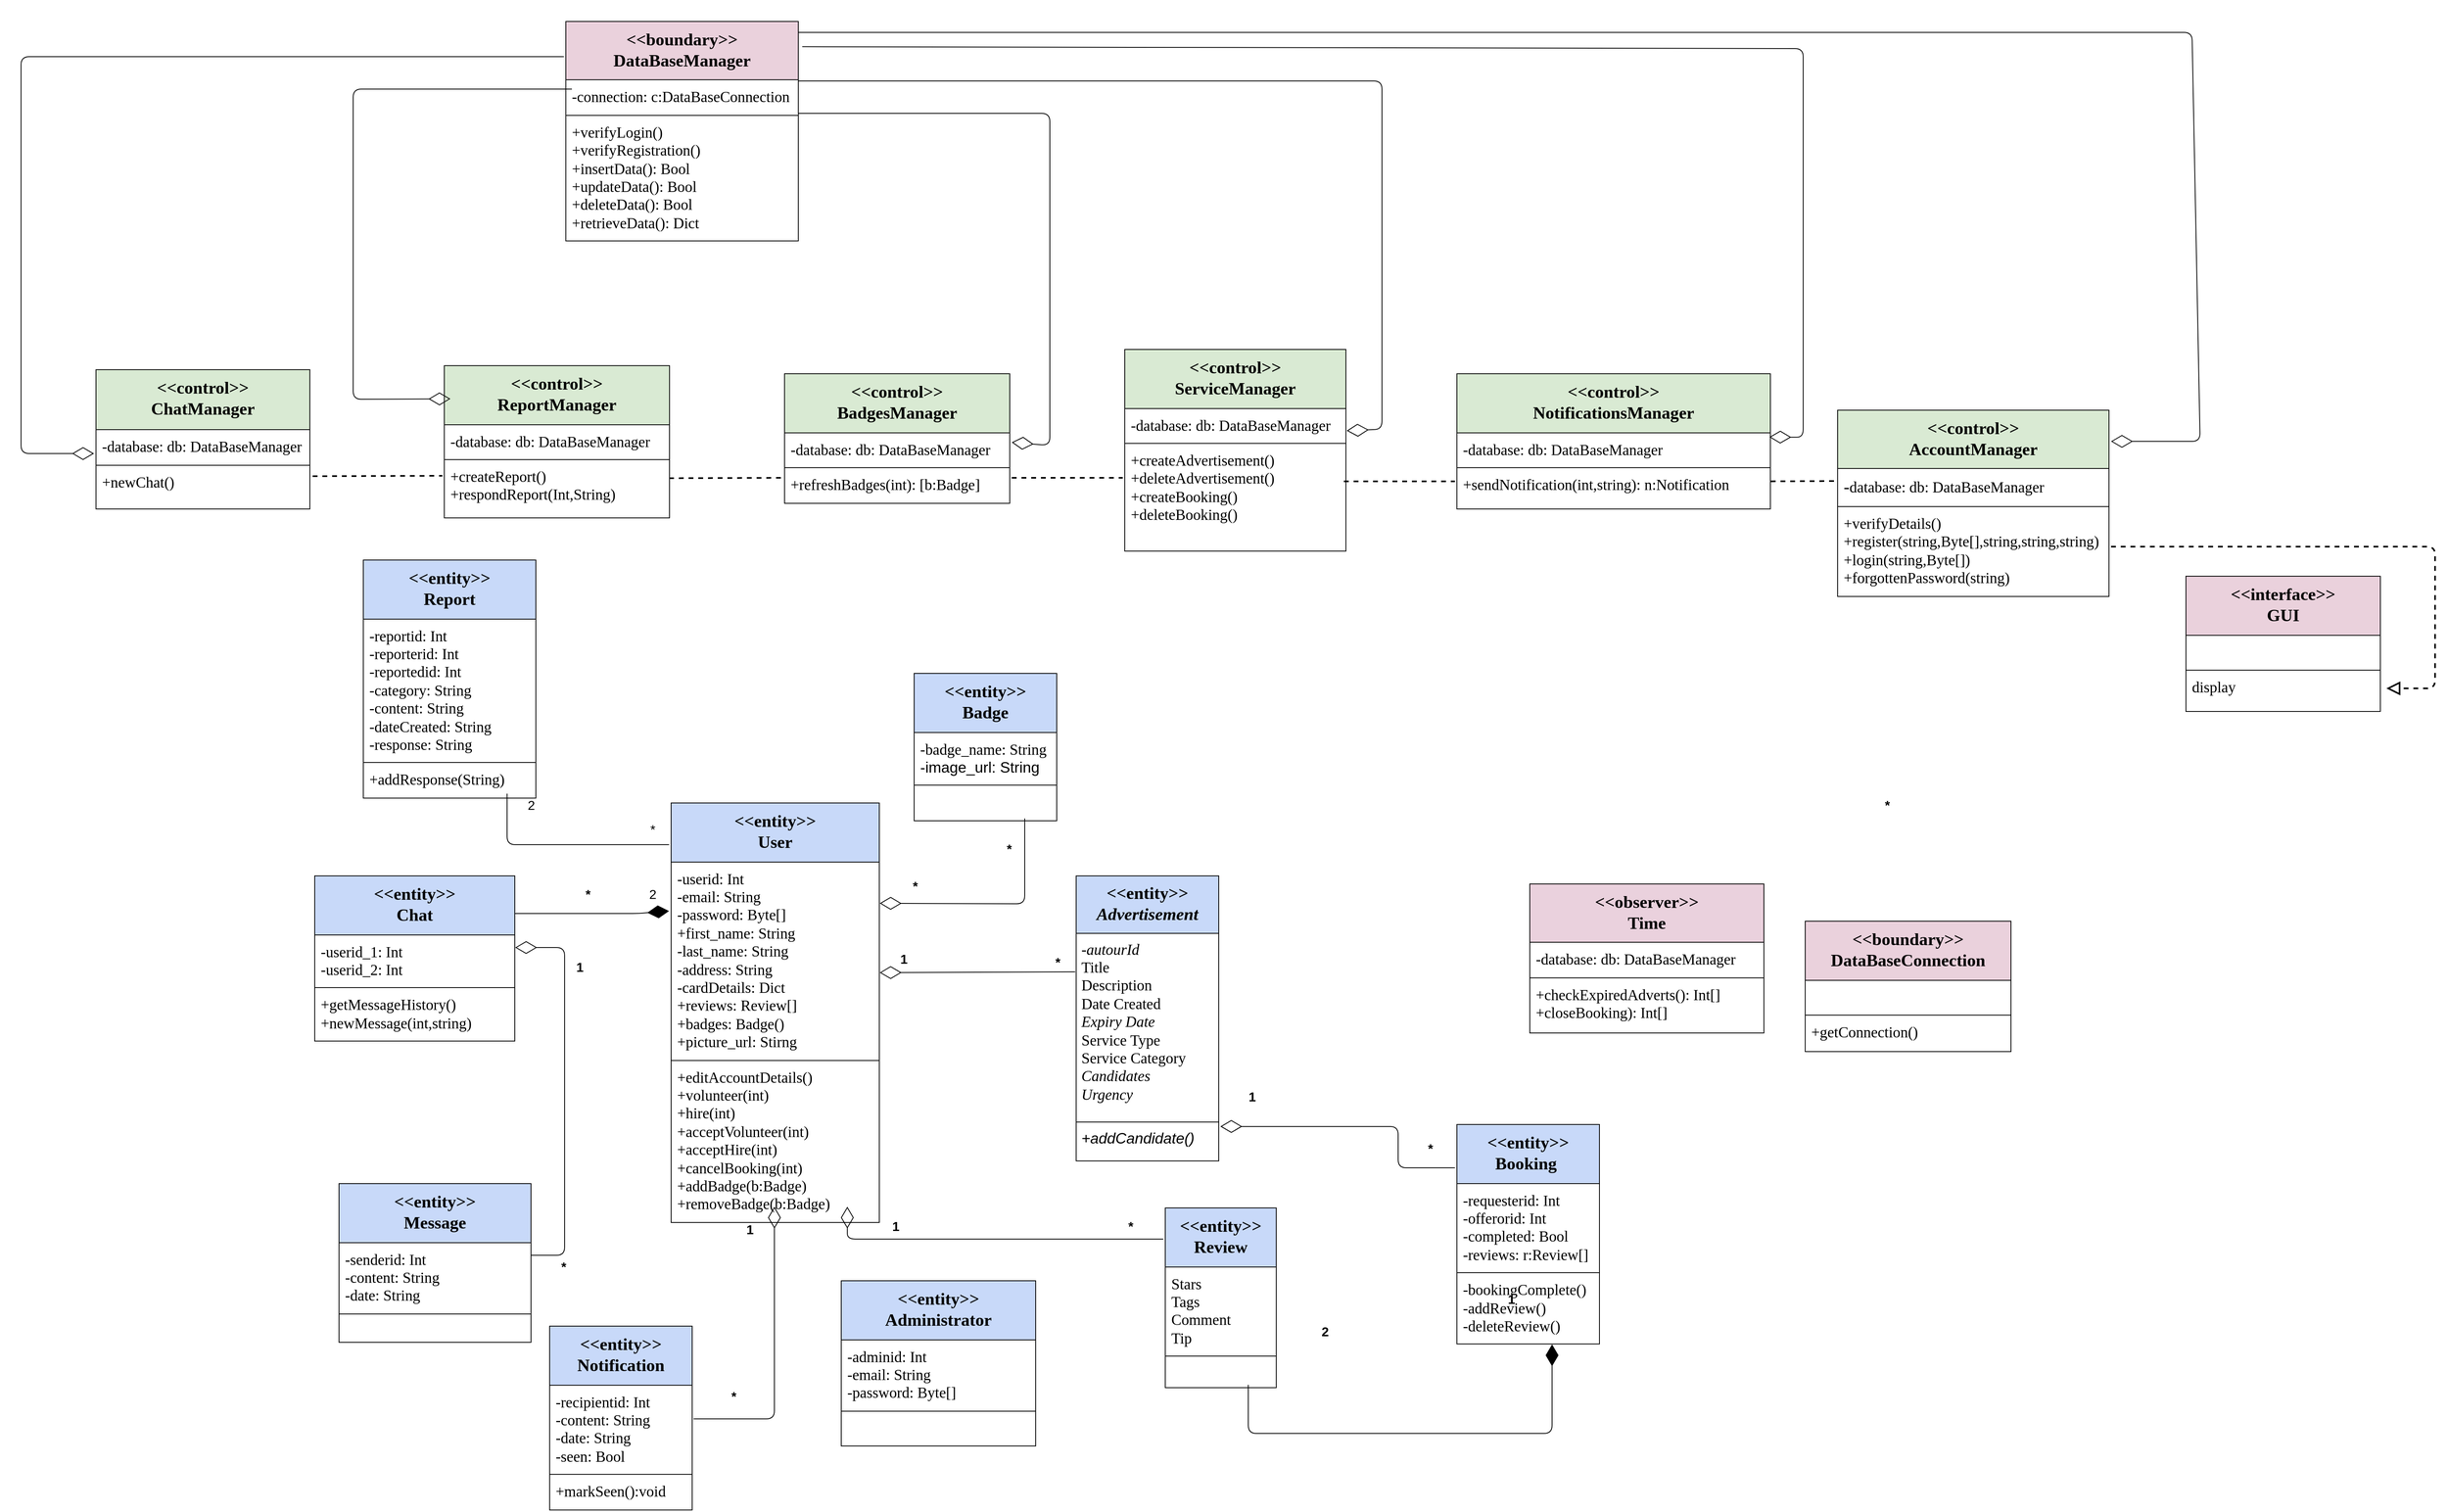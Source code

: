 <mxfile version="14.5.0" type="github">
  <diagram id="C5RBs43oDa-KdzZeNtuy" name="Page-1">
    <mxGraphModel dx="4004" dy="2912" grid="1" gridSize="10" guides="1" tooltips="1" connect="1" arrows="1" fold="1" page="1" pageScale="1" pageWidth="827" pageHeight="1169" math="0" shadow="0">
      <root>
        <mxCell id="WIyWlLk6GJQsqaUBKTNV-0" />
        <mxCell id="WIyWlLk6GJQsqaUBKTNV-1" parent="WIyWlLk6GJQsqaUBKTNV-0" />
        <mxCell id="wQyM_oGxPqQlltokziNy-2" value="&lt;meta charset=&quot;utf-8&quot;&gt;&lt;b style=&quot;font-weight: normal&quot; id=&quot;docs-internal-guid-32f2ac55-7fff-0cd5-32e0-9c12dda5c07a&quot;&gt;&amp;nbsp;&lt;table style=&quot;border: none ; border-collapse: collapse&quot;&gt;&lt;colgroup&gt;&lt;col width=&quot;176px&quot;&gt;&lt;/colgroup&gt;&lt;tbody&gt;&lt;tr style=&quot;height: 66px&quot;&gt;&lt;td style=&quot;background-color: #c8d9f9 ; opacity: 1 ; filter: alpha(opacity = 100) ; vertical-align: top ; border-left: solid #000000 1.331px ; border-right: solid #000000 1.331px ; border-top: solid #000000 1.331px ; border-bottom: solid #000000 1.331px ; padding-top: 10px ; padding-right: 7px ; padding-bottom: 10px ; padding-left: 7px&quot;&gt;&lt;p dir=&quot;ltr&quot; style=&quot;line-height: 1.2 ; text-align: center ; margin-top: 0pt ; margin-bottom: 0pt&quot;&gt;&lt;span style=&quot;font-size: 16pt; font-family: &amp;quot;times new roman&amp;quot;; color: rgb(0, 0, 0); background-color: transparent; font-weight: 700; font-style: normal; font-variant: normal; text-decoration: none; vertical-align: baseline;&quot;&gt;&amp;lt;&amp;lt;entity&amp;gt;&amp;gt;&lt;/span&gt;&lt;/p&gt;&lt;p dir=&quot;ltr&quot; style=&quot;line-height: 1.2 ; text-align: center ; margin-top: 0pt ; margin-bottom: 0pt&quot;&gt;&lt;span style=&quot;font-size: 16pt; font-family: &amp;quot;times new roman&amp;quot;; color: rgb(0, 0, 0); background-color: transparent; font-weight: 700; font-style: normal; font-variant: normal; text-decoration: none; vertical-align: baseline;&quot;&gt;Badge&lt;/span&gt;&lt;/p&gt;&lt;/td&gt;&lt;/tr&gt;&lt;tr style=&quot;height: 23px&quot;&gt;&lt;td style=&quot;vertical-align: top ; border-left: solid #000000 1.331px ; border-right: solid #000000 1.331px ; border-top: solid #000000 1.331px ; border-bottom: solid #000000 1.331px ; padding-top: 10px ; padding-right: 7px ; padding-bottom: 10px ; padding-left: 7px&quot;&gt;&lt;p dir=&quot;ltr&quot; style=&quot;line-height: 1.2 ; margin-top: 0pt ; margin-bottom: 0pt&quot;&gt;&lt;span style=&quot;font-size: 14pt; font-family: &amp;quot;times new roman&amp;quot;; color: rgb(0, 0, 0); background-color: transparent; font-weight: 400; font-style: normal; font-variant: normal; text-decoration: none; vertical-align: baseline;&quot;&gt;-badge_name: String&lt;/span&gt;&lt;/p&gt;&lt;p dir=&quot;ltr&quot; style=&quot;line-height: 1.2 ; margin-top: 0pt ; margin-bottom: 0pt&quot;&gt;&lt;span style=&quot;font-size: 14pt; font-family: arial; color: rgb(0, 0, 0); background-color: transparent; font-weight: 400; font-style: normal; font-variant: normal; text-decoration: none; vertical-align: baseline;&quot;&gt;-image_url: String&lt;/span&gt;&lt;/p&gt;&lt;/td&gt;&lt;/tr&gt;&lt;tr style=&quot;height: 38px&quot;&gt;&lt;td style=&quot;vertical-align: top ; border-left: solid #000000 1.331px ; border-right: solid #000000 1.331px ; border-top: solid #000000 1.331px ; border-bottom: solid #000000 1.331px ; padding-top: 10px ; padding-right: 7px ; padding-bottom: 10px ; padding-left: 7px&quot;&gt;&lt;p dir=&quot;ltr&quot; style=&quot;line-height: 1.2 ; margin-top: 0pt ; margin-bottom: 0pt&quot;&gt;&lt;span style=&quot;font-size: 14pt; font-family: arial; color: rgb(0, 0, 0); background-color: transparent; font-weight: 400; font-style: normal; font-variant: normal; text-decoration: none; vertical-align: baseline;&quot;&gt;&amp;nbsp;&lt;/span&gt;&lt;/p&gt;&lt;/td&gt;&lt;/tr&gt;&lt;/tbody&gt;&lt;/table&gt;&lt;/b&gt;" style="text;whiteSpace=wrap;html=1;" vertex="1" parent="WIyWlLk6GJQsqaUBKTNV-1">
          <mxGeometry x="410" y="180" width="200" height="200" as="geometry" />
        </mxCell>
        <mxCell id="wQyM_oGxPqQlltokziNy-5" value="&lt;meta charset=&quot;utf-8&quot;&gt;&lt;b style=&quot;font-weight: normal&quot; id=&quot;docs-internal-guid-a7db998e-7fff-4711-574c-0919b6f5d0d9&quot;&gt;&amp;nbsp;&lt;table style=&quot;border: none ; border-collapse: collapse&quot;&gt;&lt;colgroup&gt;&lt;col width=&quot;278px&quot;&gt;&lt;/colgroup&gt;&lt;tbody&gt;&lt;tr style=&quot;height: 41px&quot;&gt;&lt;td style=&quot;background-color: #d9ead3 ; opacity: 1 ; filter: alpha(opacity = 100) ; vertical-align: top ; border-left: solid #000000 1.331px ; border-right: solid #000000 1.331px ; border-top: solid #000000 1.331px ; border-bottom: solid #000000 1.331px ; padding-top: 10px ; padding-right: 7px ; padding-bottom: 10px ; padding-left: 7px&quot;&gt;&lt;p dir=&quot;ltr&quot; style=&quot;line-height: 1.2 ; text-align: center ; margin-top: 0pt ; margin-bottom: 0pt&quot;&gt;&lt;span style=&quot;font-size: 16pt; font-family: &amp;quot;times new roman&amp;quot;; color: rgb(0, 0, 0); background-color: transparent; font-weight: 700; font-style: normal; font-variant: normal; text-decoration: none; vertical-align: baseline;&quot;&gt;&amp;lt;&amp;lt;control&amp;gt;&amp;gt;&lt;/span&gt;&lt;/p&gt;&lt;p dir=&quot;ltr&quot; style=&quot;line-height: 1.2 ; text-align: center ; margin-top: 0pt ; margin-bottom: 0pt&quot;&gt;&lt;span style=&quot;font-size: 16pt; font-family: &amp;quot;times new roman&amp;quot;; color: rgb(0, 0, 0); background-color: transparent; font-weight: 700; font-style: normal; font-variant: normal; text-decoration: none; vertical-align: baseline;&quot;&gt;BadgesManager&lt;/span&gt;&lt;/p&gt;&lt;/td&gt;&lt;/tr&gt;&lt;tr style=&quot;height: 38px&quot;&gt;&lt;td style=&quot;vertical-align: top ; border-left: solid #000000 1.331px ; border-right: solid #000000 1.331px ; border-top: solid #000000 1.331px ; border-bottom: solid #000000 1.331px ; padding-top: 10px ; padding-right: 7px ; padding-bottom: 10px ; padding-left: 7px&quot;&gt;&lt;p dir=&quot;ltr&quot; style=&quot;line-height: 1.2 ; margin-top: 0pt ; margin-bottom: 0pt&quot;&gt;&lt;span style=&quot;font-size: 14pt; font-family: &amp;quot;times new roman&amp;quot;; color: rgb(0, 0, 0); background-color: transparent; font-weight: 400; font-style: normal; font-variant: normal; text-decoration: none; vertical-align: baseline;&quot;&gt;-database: db: DataBaseManager&lt;/span&gt;&lt;/p&gt;&lt;/td&gt;&lt;/tr&gt;&lt;tr style=&quot;height: 44px&quot;&gt;&lt;td style=&quot;vertical-align: top ; border-left: solid #000000 1.331px ; border-right: solid #000000 1.331px ; border-top: solid #000000 1.331px ; border-bottom: solid #000000 1.331px ; padding-top: 10px ; padding-right: 7px ; padding-bottom: 10px ; padding-left: 7px&quot;&gt;&lt;p dir=&quot;ltr&quot; style=&quot;line-height: 1.2 ; margin-top: 0pt ; margin-bottom: 0pt&quot;&gt;&lt;span style=&quot;font-size: 14pt; font-family: &amp;quot;times new roman&amp;quot;; color: rgb(0, 0, 0); background-color: transparent; font-weight: 400; font-style: normal; font-variant: normal; text-decoration: none; vertical-align: baseline;&quot;&gt;+refreshBadges(int): [b:Badge]&amp;nbsp;&lt;/span&gt;&lt;/p&gt;&lt;/td&gt;&lt;/tr&gt;&lt;/tbody&gt;&lt;/table&gt;&lt;/b&gt;" style="text;whiteSpace=wrap;html=1;" vertex="1" parent="WIyWlLk6GJQsqaUBKTNV-1">
          <mxGeometry x="250" y="-190" width="283" height="190" as="geometry" />
        </mxCell>
        <mxCell id="wQyM_oGxPqQlltokziNy-7" value="&lt;meta charset=&quot;utf-8&quot;&gt;&lt;b style=&quot;font-weight: normal&quot; id=&quot;docs-internal-guid-102a46e9-7fff-b2ee-8c5b-fd415bf8b91b&quot;&gt;&amp;nbsp;&lt;table style=&quot;border: none ; border-collapse: collapse&quot;&gt;&lt;colgroup&gt;&lt;col width=&quot;240px&quot;&gt;&lt;/colgroup&gt;&lt;tbody&gt;&lt;tr style=&quot;height: 42px&quot;&gt;&lt;td style=&quot;background-color: #c8d9f9 ; opacity: 1 ; filter: alpha(opacity = 100) ; vertical-align: top ; border-left: solid #000000 1.331px ; border-right: solid #000000 1.331px ; border-top: solid #000000 1.331px ; border-bottom: solid #000000 1.331px ; padding-top: 10px ; padding-right: 7px ; padding-bottom: 10px ; padding-left: 7px&quot;&gt;&lt;p dir=&quot;ltr&quot; style=&quot;line-height: 1.2 ; text-align: center ; margin-top: 0pt ; margin-bottom: 0pt&quot;&gt;&lt;span style=&quot;font-size: 16pt; font-family: &amp;quot;times new roman&amp;quot;; color: rgb(0, 0, 0); background-color: transparent; font-weight: 700; font-style: normal; font-variant: normal; text-decoration: none; vertical-align: baseline;&quot;&gt;&amp;lt;&amp;lt;entity&amp;gt;&amp;gt;&lt;/span&gt;&lt;/p&gt;&lt;p dir=&quot;ltr&quot; style=&quot;line-height: 1.2 ; text-align: center ; margin-top: 0pt ; margin-bottom: 0pt&quot;&gt;&lt;span style=&quot;font-size: 16pt; font-family: &amp;quot;times new roman&amp;quot;; color: rgb(0, 0, 0); background-color: transparent; font-weight: 700; font-style: normal; font-variant: normal; text-decoration: none; vertical-align: baseline;&quot;&gt;Administrator&lt;/span&gt;&lt;/p&gt;&lt;/td&gt;&lt;/tr&gt;&lt;tr style=&quot;height: 63px&quot;&gt;&lt;td style=&quot;vertical-align: top ; border-left: solid #000000 1.331px ; border-right: solid #000000 1.331px ; border-top: solid #000000 1.331px ; border-bottom: solid #000000 1.331px ; padding-top: 10px ; padding-right: 7px ; padding-bottom: 10px ; padding-left: 7px&quot;&gt;&lt;p dir=&quot;ltr&quot; style=&quot;line-height: 1.2 ; margin-top: 0pt ; margin-bottom: 0pt&quot;&gt;&lt;span style=&quot;font-size: 14pt; font-family: &amp;quot;times new roman&amp;quot;; color: rgb(0, 0, 0); background-color: transparent; font-weight: 400; font-style: normal; font-variant: normal; text-decoration: none; vertical-align: baseline;&quot;&gt;-adminid: Int&lt;/span&gt;&lt;/p&gt;&lt;p dir=&quot;ltr&quot; style=&quot;line-height: 1.2 ; margin-top: 0pt ; margin-bottom: 0pt&quot;&gt;&lt;span style=&quot;font-size: 14pt; font-family: &amp;quot;times new roman&amp;quot;; color: rgb(0, 0, 0); background-color: transparent; font-weight: 400; font-style: normal; font-variant: normal; text-decoration: none; vertical-align: baseline;&quot;&gt;-email: String&lt;/span&gt;&lt;/p&gt;&lt;p dir=&quot;ltr&quot; style=&quot;line-height: 1.2 ; margin-top: 0pt ; margin-bottom: 0pt&quot;&gt;&lt;span style=&quot;font-size: 14pt; font-family: &amp;quot;times new roman&amp;quot;; color: rgb(0, 0, 0); background-color: transparent; font-weight: 400; font-style: normal; font-variant: normal; text-decoration: none; vertical-align: baseline;&quot;&gt;-password: Byte[]&lt;/span&gt;&lt;/p&gt;&lt;/td&gt;&lt;/tr&gt;&lt;tr style=&quot;height: 39px&quot;&gt;&lt;td style=&quot;vertical-align: top ; border-left: solid #000000 1.331px ; border-right: solid #000000 1.331px ; border-top: solid #000000 1.331px ; border-bottom: solid #000000 1.331px ; padding-top: 10px ; padding-right: 7px ; padding-bottom: 10px ; padding-left: 7px&quot;&gt;&lt;p dir=&quot;ltr&quot; style=&quot;line-height: 1.2 ; margin-top: 0pt ; margin-bottom: 0pt&quot;&gt;&lt;span style=&quot;font-size: 14pt; font-family: arial; color: rgb(0, 0, 0); background-color: transparent; font-weight: 400; font-style: normal; font-variant: normal; text-decoration: none; vertical-align: baseline;&quot;&gt;&amp;nbsp;&lt;/span&gt;&lt;/p&gt;&lt;/td&gt;&lt;/tr&gt;&lt;/tbody&gt;&lt;/table&gt;&lt;/b&gt;" style="text;whiteSpace=wrap;html=1;" vertex="1" parent="WIyWlLk6GJQsqaUBKTNV-1">
          <mxGeometry x="320" y="930" width="270" height="230" as="geometry" />
        </mxCell>
        <mxCell id="wQyM_oGxPqQlltokziNy-8" value="&lt;meta charset=&quot;utf-8&quot;&gt;&lt;b style=&quot;font-weight: normal&quot; id=&quot;docs-internal-guid-fb555f75-7fff-ffb7-ab83-3d34b5f67b0b&quot;&gt;&amp;nbsp;&lt;table style=&quot;border: none ; border-collapse: collapse&quot;&gt;&lt;colgroup&gt;&lt;col width=&quot;249px&quot;&gt;&lt;/colgroup&gt;&lt;tbody&gt;&lt;tr style=&quot;height: 53px&quot;&gt;&lt;td style=&quot;background-color: #c8d9f9 ; opacity: 1 ; filter: alpha(opacity = 100) ; vertical-align: top ; border-left: solid #000000 1.331px ; border-right: solid #000000 1.331px ; border-top: solid #000000 1.331px ; border-bottom: solid #000000 1.331px ; padding-top: 10px ; padding-right: 7px ; padding-bottom: 10px ; padding-left: 7px&quot;&gt;&lt;p dir=&quot;ltr&quot; style=&quot;line-height: 1.2 ; text-align: center ; margin-top: 0pt ; margin-bottom: 0pt&quot;&gt;&lt;span style=&quot;font-size: 16pt; font-family: &amp;quot;times new roman&amp;quot;; color: rgb(0, 0, 0); background-color: transparent; font-weight: 700; font-style: normal; font-variant: normal; text-decoration: none; vertical-align: baseline;&quot;&gt;&amp;lt;&amp;lt;entity&amp;gt;&amp;gt;&lt;/span&gt;&lt;/p&gt;&lt;p dir=&quot;ltr&quot; style=&quot;line-height: 1.2 ; text-align: center ; margin-top: 0pt ; margin-bottom: 0pt&quot;&gt;&lt;span style=&quot;font-size: 16pt; font-family: &amp;quot;times new roman&amp;quot;; color: rgb(0, 0, 0); background-color: transparent; font-weight: 700; font-style: normal; font-variant: normal; text-decoration: none; vertical-align: baseline;&quot;&gt;Message&lt;/span&gt;&lt;/p&gt;&lt;/td&gt;&lt;/tr&gt;&lt;tr style=&quot;height: 62px&quot;&gt;&lt;td style=&quot;vertical-align: top ; border-left: solid #000000 1.331px ; border-right: solid #000000 1.331px ; border-top: solid #000000 1.331px ; border-bottom: solid #000000 1.331px ; padding-top: 10px ; padding-right: 7px ; padding-bottom: 10px ; padding-left: 7px&quot;&gt;&lt;p dir=&quot;ltr&quot; style=&quot;line-height: 1.2 ; margin-top: 0pt ; margin-bottom: 0pt&quot;&gt;&lt;span style=&quot;font-size: 14pt; font-family: &amp;quot;times new roman&amp;quot;; color: rgb(0, 0, 0); background-color: transparent; font-weight: 400; font-style: normal; font-variant: normal; text-decoration: none; vertical-align: baseline;&quot;&gt;-senderid: Int&lt;/span&gt;&lt;/p&gt;&lt;p dir=&quot;ltr&quot; style=&quot;line-height: 1.2 ; margin-top: 0pt ; margin-bottom: 0pt&quot;&gt;&lt;span style=&quot;font-size: 14pt; font-family: &amp;quot;times new roman&amp;quot;; color: rgb(0, 0, 0); background-color: transparent; font-weight: 400; font-style: normal; font-variant: normal; text-decoration: none; vertical-align: baseline;&quot;&gt;-content: String&lt;/span&gt;&lt;/p&gt;&lt;p dir=&quot;ltr&quot; style=&quot;line-height: 1.2 ; margin-top: 0pt ; margin-bottom: 0pt&quot;&gt;&lt;span style=&quot;font-size: 14pt; font-family: &amp;quot;times new roman&amp;quot;; color: rgb(0, 0, 0); background-color: transparent; font-weight: 400; font-style: normal; font-variant: normal; text-decoration: none; vertical-align: baseline;&quot;&gt;-date: String&lt;/span&gt;&lt;/p&gt;&lt;/td&gt;&lt;/tr&gt;&lt;tr style=&quot;height: 32px&quot;&gt;&lt;td style=&quot;vertical-align: top ; border-left: solid #000000 1.331px ; border-right: solid #000000 1.331px ; border-top: solid #000000 1.331px ; border-bottom: solid #000000 1.331px ; padding-top: 10px ; padding-right: 7px ; padding-bottom: 10px ; padding-left: 7px&quot;&gt;&amp;nbsp;&lt;/td&gt;&lt;/tr&gt;&lt;/tbody&gt;&lt;/table&gt;&lt;/b&gt;" style="text;whiteSpace=wrap;html=1;" vertex="1" parent="WIyWlLk6GJQsqaUBKTNV-1">
          <mxGeometry x="-300" y="810" width="240" height="220" as="geometry" />
        </mxCell>
        <mxCell id="wQyM_oGxPqQlltokziNy-10" value="&lt;meta charset=&quot;utf-8&quot;&gt;&lt;b style=&quot;font-weight: normal&quot; id=&quot;docs-internal-guid-c2a595e2-7fff-4fe5-c91d-e28788fa167e&quot;&gt;&amp;nbsp;&lt;table style=&quot;border: none ; border-collapse: collapse&quot;&gt;&lt;colgroup&gt;&lt;col width=&quot;249px&quot;&gt;&lt;/colgroup&gt;&lt;tbody&gt;&lt;tr style=&quot;height: 53px&quot;&gt;&lt;td style=&quot;background-color: #c8d9f9 ; opacity: 1 ; filter: alpha(opacity = 100) ; vertical-align: top ; border-left: solid #000000 1.331px ; border-right: solid #000000 1.331px ; border-top: solid #000000 1.331px ; border-bottom: solid #000000 1.331px ; padding-top: 10px ; padding-right: 7px ; padding-bottom: 10px ; padding-left: 7px&quot;&gt;&lt;p dir=&quot;ltr&quot; style=&quot;line-height: 1.2 ; text-align: center ; margin-top: 0pt ; margin-bottom: 0pt&quot;&gt;&lt;span style=&quot;font-size: 16pt; font-family: &amp;quot;times new roman&amp;quot;; color: rgb(0, 0, 0); background-color: transparent; font-weight: 700; font-style: normal; font-variant: normal; text-decoration: none; vertical-align: baseline;&quot;&gt;&amp;lt;&amp;lt;entity&amp;gt;&amp;gt;&lt;/span&gt;&lt;/p&gt;&lt;p dir=&quot;ltr&quot; style=&quot;line-height: 1.2 ; text-align: center ; margin-top: 0pt ; margin-bottom: 0pt&quot;&gt;&lt;span style=&quot;font-size: 16pt; font-family: &amp;quot;times new roman&amp;quot;; color: rgb(0, 0, 0); background-color: transparent; font-weight: 700; font-style: normal; font-variant: normal; text-decoration: none; vertical-align: baseline;&quot;&gt;Chat&lt;/span&gt;&lt;/p&gt;&lt;/td&gt;&lt;/tr&gt;&lt;tr style=&quot;height: 62px&quot;&gt;&lt;td style=&quot;vertical-align: top ; border-left: solid #000000 1.331px ; border-right: solid #000000 1.331px ; border-top: solid #000000 1.331px ; border-bottom: solid #000000 1.331px ; padding-top: 10px ; padding-right: 7px ; padding-bottom: 10px ; padding-left: 7px&quot;&gt;&lt;p dir=&quot;ltr&quot; style=&quot;line-height: 1.2 ; margin-top: 0pt ; margin-bottom: 0pt&quot;&gt;&lt;span style=&quot;font-size: 14pt; font-family: &amp;quot;times new roman&amp;quot;; color: rgb(0, 0, 0); background-color: transparent; font-weight: 400; font-style: normal; font-variant: normal; text-decoration: none; vertical-align: baseline;&quot;&gt;-userid_1: Int&lt;/span&gt;&lt;/p&gt;&lt;p dir=&quot;ltr&quot; style=&quot;line-height: 1.2 ; margin-top: 0pt ; margin-bottom: 0pt&quot;&gt;&lt;span style=&quot;font-size: 14pt; font-family: &amp;quot;times new roman&amp;quot;; color: rgb(0, 0, 0); background-color: transparent; font-weight: 400; font-style: normal; font-variant: normal; text-decoration: none; vertical-align: baseline;&quot;&gt;-userid_2: Int&lt;/span&gt;&lt;/p&gt;&lt;/td&gt;&lt;/tr&gt;&lt;tr style=&quot;height: 32px&quot;&gt;&lt;td style=&quot;vertical-align: top ; border-left: solid #000000 1.331px ; border-right: solid #000000 1.331px ; border-top: solid #000000 1.331px ; border-bottom: solid #000000 1.331px ; padding-top: 10px ; padding-right: 7px ; padding-bottom: 10px ; padding-left: 7px&quot;&gt;&lt;p dir=&quot;ltr&quot; style=&quot;line-height: 1.2 ; margin-top: 0pt ; margin-bottom: 0pt&quot;&gt;&lt;span style=&quot;font-size: 14pt; font-family: &amp;quot;times new roman&amp;quot;; color: rgb(0, 0, 0); background-color: transparent; font-weight: 400; font-style: normal; font-variant: normal; text-decoration: none; vertical-align: baseline;&quot;&gt;+getMessageHistory()&lt;/span&gt;&lt;/p&gt;&lt;p dir=&quot;ltr&quot; style=&quot;line-height: 1.2 ; margin-top: 0pt ; margin-bottom: 0pt&quot;&gt;&lt;span style=&quot;font-size: 14pt; font-family: &amp;quot;times new roman&amp;quot;; color: rgb(0, 0, 0); background-color: transparent; font-weight: 400; font-style: normal; font-variant: normal; text-decoration: none; vertical-align: baseline;&quot;&gt;+newMessage(int,string)&lt;/span&gt;&lt;/p&gt;&lt;/td&gt;&lt;/tr&gt;&lt;/tbody&gt;&lt;/table&gt;&lt;/b&gt;" style="text;whiteSpace=wrap;html=1;" vertex="1" parent="WIyWlLk6GJQsqaUBKTNV-1">
          <mxGeometry x="-330" y="430" width="250" height="220" as="geometry" />
        </mxCell>
        <mxCell id="wQyM_oGxPqQlltokziNy-12" value="&lt;meta charset=&quot;utf-8&quot;&gt;&lt;b style=&quot;font-weight: normal&quot; id=&quot;docs-internal-guid-58e743fc-7fff-a1fe-8975-cbec3e07dacb&quot;&gt;&amp;nbsp;&lt;table style=&quot;border: none ; border-collapse: collapse&quot;&gt;&lt;colgroup&gt;&lt;col width=&quot;264px&quot;&gt;&lt;/colgroup&gt;&lt;tbody&gt;&lt;tr style=&quot;height: 46px&quot;&gt;&lt;td style=&quot;background-color: #c8d9f9 ; opacity: 1 ; filter: alpha(opacity = 100) ; vertical-align: top ; border-left: solid #000000 1.331px ; border-right: solid #000000 1.331px ; border-top: solid #000000 1.331px ; border-bottom: solid #000000 1.331px ; padding-top: 10px ; padding-right: 7px ; padding-bottom: 10px ; padding-left: 7px&quot;&gt;&lt;p dir=&quot;ltr&quot; style=&quot;line-height: 1.2 ; text-align: center ; margin-top: 0pt ; margin-bottom: 0pt&quot;&gt;&lt;span style=&quot;font-size: 16pt; font-family: &amp;quot;times new roman&amp;quot;; color: rgb(0, 0, 0); background-color: transparent; font-weight: 700; font-style: normal; font-variant: normal; text-decoration: none; vertical-align: baseline;&quot;&gt;&amp;lt;&amp;lt;entity&amp;gt;&amp;gt;&lt;/span&gt;&lt;/p&gt;&lt;p dir=&quot;ltr&quot; style=&quot;line-height: 1.2 ; text-align: center ; margin-top: 0pt ; margin-bottom: 0pt&quot;&gt;&lt;span style=&quot;font-size: 16pt; font-family: &amp;quot;times new roman&amp;quot;; color: rgb(0, 0, 0); background-color: transparent; font-weight: 700; font-style: normal; font-variant: normal; text-decoration: none; vertical-align: baseline;&quot;&gt;User&lt;/span&gt;&lt;/p&gt;&lt;/td&gt;&lt;/tr&gt;&lt;tr style=&quot;height: 120px&quot;&gt;&lt;td style=&quot;vertical-align: top ; border-left: solid #000000 1.331px ; border-right: solid #000000 1.331px ; border-top: solid #000000 1.331px ; border-bottom: solid #000000 1.331px ; padding-top: 10px ; padding-right: 7px ; padding-bottom: 10px ; padding-left: 7px&quot;&gt;&lt;p dir=&quot;ltr&quot; style=&quot;line-height: 1.2 ; margin-top: 0pt ; margin-bottom: 0pt&quot;&gt;&lt;span style=&quot;font-size: 14pt; font-family: &amp;quot;times new roman&amp;quot;; color: rgb(0, 0, 0); background-color: transparent; font-weight: 400; font-style: normal; font-variant: normal; text-decoration: none; vertical-align: baseline;&quot;&gt;-userid: Int&lt;/span&gt;&lt;/p&gt;&lt;p dir=&quot;ltr&quot; style=&quot;line-height: 1.2 ; margin-top: 0pt ; margin-bottom: 0pt&quot;&gt;&lt;span style=&quot;font-size: 14pt; font-family: &amp;quot;times new roman&amp;quot;; color: rgb(0, 0, 0); background-color: transparent; font-weight: 400; font-style: normal; font-variant: normal; text-decoration: none; vertical-align: baseline;&quot;&gt;-email: String&lt;/span&gt;&lt;/p&gt;&lt;p dir=&quot;ltr&quot; style=&quot;line-height: 1.2 ; margin-top: 0pt ; margin-bottom: 0pt&quot;&gt;&lt;span style=&quot;font-size: 14pt; font-family: &amp;quot;times new roman&amp;quot;; color: rgb(0, 0, 0); background-color: transparent; font-weight: 400; font-style: normal; font-variant: normal; text-decoration: none; vertical-align: baseline;&quot;&gt;-password: Byte[]&lt;/span&gt;&lt;/p&gt;&lt;p dir=&quot;ltr&quot; style=&quot;line-height: 1.2 ; margin-top: 0pt ; margin-bottom: 0pt&quot;&gt;&lt;span style=&quot;font-size: 14pt; font-family: &amp;quot;times new roman&amp;quot;; color: rgb(0, 0, 0); background-color: transparent; font-weight: 400; font-style: normal; font-variant: normal; text-decoration: none; vertical-align: baseline;&quot;&gt;+first_name: String&lt;/span&gt;&lt;/p&gt;&lt;p dir=&quot;ltr&quot; style=&quot;line-height: 1.2 ; margin-top: 0pt ; margin-bottom: 0pt&quot;&gt;&lt;span style=&quot;font-size: 14pt; font-family: &amp;quot;times new roman&amp;quot;; color: rgb(0, 0, 0); background-color: transparent; font-weight: 400; font-style: normal; font-variant: normal; text-decoration: none; vertical-align: baseline;&quot;&gt;-last_name: String&lt;/span&gt;&lt;/p&gt;&lt;p dir=&quot;ltr&quot; style=&quot;line-height: 1.2 ; margin-top: 0pt ; margin-bottom: 0pt&quot;&gt;&lt;span style=&quot;font-size: 14pt; font-family: &amp;quot;times new roman&amp;quot;; color: rgb(0, 0, 0); background-color: transparent; font-weight: 400; font-style: normal; font-variant: normal; text-decoration: none; vertical-align: baseline;&quot;&gt;-address: String&lt;/span&gt;&lt;/p&gt;&lt;p dir=&quot;ltr&quot; style=&quot;line-height: 1.2 ; margin-top: 0pt ; margin-bottom: 0pt&quot;&gt;&lt;span style=&quot;font-size: 14pt; font-family: &amp;quot;times new roman&amp;quot;; color: rgb(0, 0, 0); background-color: transparent; font-weight: 400; font-style: normal; font-variant: normal; text-decoration: none; vertical-align: baseline;&quot;&gt;-cardDetails: Dict&lt;/span&gt;&lt;/p&gt;&lt;p dir=&quot;ltr&quot; style=&quot;line-height: 1.2 ; margin-top: 0pt ; margin-bottom: 0pt&quot;&gt;&lt;span style=&quot;font-size: 14pt; font-family: &amp;quot;times new roman&amp;quot;; color: rgb(0, 0, 0); background-color: transparent; font-weight: 400; font-style: normal; font-variant: normal; text-decoration: none; vertical-align: baseline;&quot;&gt;+reviews: Review[]&lt;/span&gt;&lt;/p&gt;&lt;p dir=&quot;ltr&quot; style=&quot;line-height: 1.2 ; margin-top: 0pt ; margin-bottom: 0pt&quot;&gt;&lt;span style=&quot;font-size: 14pt; font-family: &amp;quot;times new roman&amp;quot;; color: rgb(0, 0, 0); background-color: transparent; font-weight: 400; font-style: normal; font-variant: normal; text-decoration: none; vertical-align: baseline;&quot;&gt;+badges: Badge()&lt;/span&gt;&lt;/p&gt;&lt;p dir=&quot;ltr&quot; style=&quot;line-height: 1.2 ; margin-top: 0pt ; margin-bottom: 0pt&quot;&gt;&lt;span style=&quot;font-size: 14pt; font-family: &amp;quot;times new roman&amp;quot;; color: rgb(0, 0, 0); background-color: transparent; font-weight: 400; font-style: normal; font-variant: normal; text-decoration: none; vertical-align: baseline;&quot;&gt;+picture_url: Stirng&lt;/span&gt;&lt;/p&gt;&lt;/td&gt;&lt;/tr&gt;&lt;tr style=&quot;height: 40px&quot;&gt;&lt;td style=&quot;vertical-align: top ; border-left: solid #000000 1.331px ; border-right: solid #000000 1.331px ; border-top: solid #000000 1.331px ; border-bottom: solid #000000 1.331px ; padding-top: 10px ; padding-right: 7px ; padding-bottom: 10px ; padding-left: 7px&quot;&gt;&lt;p dir=&quot;ltr&quot; style=&quot;line-height: 1.2 ; margin-top: 0pt ; margin-bottom: 0pt&quot;&gt;&lt;span style=&quot;font-size: 14pt; font-family: &amp;quot;times new roman&amp;quot;; color: rgb(0, 0, 0); background-color: transparent; font-weight: 400; font-style: normal; font-variant: normal; text-decoration: none; vertical-align: baseline;&quot;&gt;+editAccountDetails()&lt;/span&gt;&lt;/p&gt;&lt;p dir=&quot;ltr&quot; style=&quot;line-height: 1.2 ; margin-top: 0pt ; margin-bottom: 0pt&quot;&gt;&lt;span style=&quot;font-size: 14pt; font-family: &amp;quot;times new roman&amp;quot;; color: rgb(0, 0, 0); background-color: transparent; font-weight: 400; font-style: normal; font-variant: normal; text-decoration: none; vertical-align: baseline;&quot;&gt;+volunteer(int)&lt;/span&gt;&lt;/p&gt;&lt;p dir=&quot;ltr&quot; style=&quot;line-height: 1.2 ; margin-top: 0pt ; margin-bottom: 0pt&quot;&gt;&lt;span style=&quot;font-size: 14pt; font-family: &amp;quot;times new roman&amp;quot;; color: rgb(0, 0, 0); background-color: transparent; font-weight: 400; font-style: normal; font-variant: normal; text-decoration: none; vertical-align: baseline;&quot;&gt;+hire(int)&lt;/span&gt;&lt;/p&gt;&lt;p dir=&quot;ltr&quot; style=&quot;line-height: 1.2 ; margin-top: 0pt ; margin-bottom: 0pt&quot;&gt;&lt;span style=&quot;font-size: 14pt; font-family: &amp;quot;times new roman&amp;quot;; color: rgb(0, 0, 0); background-color: transparent; font-weight: 400; font-style: normal; font-variant: normal; text-decoration: none; vertical-align: baseline;&quot;&gt;+acceptVolunteer(int)&lt;/span&gt;&lt;/p&gt;&lt;p dir=&quot;ltr&quot; style=&quot;line-height: 1.2 ; margin-top: 0pt ; margin-bottom: 0pt&quot;&gt;&lt;span style=&quot;font-size: 14pt; font-family: &amp;quot;times new roman&amp;quot;; color: rgb(0, 0, 0); background-color: transparent; font-weight: 400; font-style: normal; font-variant: normal; text-decoration: none; vertical-align: baseline;&quot;&gt;+acceptHire(int)&lt;/span&gt;&lt;/p&gt;&lt;p dir=&quot;ltr&quot; style=&quot;line-height: 1.2 ; margin-top: 0pt ; margin-bottom: 0pt&quot;&gt;&lt;span style=&quot;font-size: 14pt; font-family: &amp;quot;times new roman&amp;quot;; color: rgb(0, 0, 0); background-color: transparent; font-weight: 400; font-style: normal; font-variant: normal; text-decoration: none; vertical-align: baseline;&quot;&gt;+cancelBooking(int)&lt;/span&gt;&lt;/p&gt;&lt;p dir=&quot;ltr&quot; style=&quot;line-height: 1.2 ; margin-top: 0pt ; margin-bottom: 0pt&quot;&gt;&lt;span style=&quot;font-size: 14pt; font-family: &amp;quot;times new roman&amp;quot;; color: rgb(0, 0, 0); background-color: transparent; font-weight: 400; font-style: normal; font-variant: normal; text-decoration: none; vertical-align: baseline;&quot;&gt;+addBadge(b:Badge)&lt;/span&gt;&lt;/p&gt;&lt;p dir=&quot;ltr&quot; style=&quot;line-height: 1.2 ; margin-top: 0pt ; margin-bottom: 0pt&quot;&gt;&lt;span style=&quot;font-size: 14pt; font-family: &amp;quot;times new roman&amp;quot;; color: rgb(0, 0, 0); background-color: transparent; font-weight: 400; font-style: normal; font-variant: normal; text-decoration: none; vertical-align: baseline;&quot;&gt;+removeBadge(b:Badge)&lt;/span&gt;&lt;/p&gt;&lt;/td&gt;&lt;/tr&gt;&lt;/tbody&gt;&lt;/table&gt;&lt;/b&gt;" style="text;whiteSpace=wrap;html=1;" vertex="1" parent="WIyWlLk6GJQsqaUBKTNV-1">
          <mxGeometry x="110" y="340" width="260" height="290" as="geometry" />
        </mxCell>
        <mxCell id="wQyM_oGxPqQlltokziNy-13" value="&lt;b style=&quot;font-weight: normal&quot; id=&quot;docs-internal-guid-3d7ef241-7fff-c206-9803-10bf7b564cb2&quot;&gt;&amp;nbsp;&lt;table style=&quot;border: none ; border-collapse: collapse&quot;&gt;&lt;colgroup&gt;&lt;col width=&quot;278px&quot;&gt;&lt;/colgroup&gt;&lt;tbody&gt;&lt;tr style=&quot;height: 65px&quot;&gt;&lt;td style=&quot;background-color: #d9ead3 ; opacity: 1 ; filter: alpha(opacity = 100) ; vertical-align: top ; border-left: solid #000000 1.331px ; border-right: solid #000000 1.331px ; border-top: solid #000000 1.331px ; border-bottom: solid #000000 1.331px ; padding-top: 10px ; padding-right: 7px ; padding-bottom: 10px ; padding-left: 7px&quot;&gt;&lt;p dir=&quot;ltr&quot; style=&quot;line-height: 1.2 ; text-align: center ; margin-top: 0pt ; margin-bottom: 0pt&quot;&gt;&lt;span style=&quot;font-size: 16pt ; font-family: &amp;#34;times new roman&amp;#34; ; color: rgb(0 , 0 , 0) ; background-color: transparent ; font-weight: 700 ; font-style: normal ; font-variant: normal ; text-decoration: none ; vertical-align: baseline&quot;&gt;&amp;lt;&amp;lt;control&amp;gt;&amp;gt;&lt;/span&gt;&lt;/p&gt;&lt;p dir=&quot;ltr&quot; style=&quot;line-height: 1.2 ; text-align: center ; margin-top: 0pt ; margin-bottom: 0pt&quot;&gt;&lt;span style=&quot;font-size: 16pt ; font-family: &amp;#34;times new roman&amp;#34; ; color: rgb(0 , 0 , 0) ; background-color: transparent ; font-weight: 700 ; font-style: normal ; font-variant: normal ; text-decoration: none ; vertical-align: baseline&quot;&gt;ReportManager&lt;/span&gt;&lt;/p&gt;&lt;/td&gt;&lt;/tr&gt;&lt;tr style=&quot;height: 39px&quot;&gt;&lt;td style=&quot;vertical-align: top ; border-left: solid #000000 1.331px ; border-right: solid #000000 1.331px ; border-top: solid #000000 1.331px ; border-bottom: solid #000000 1.331px ; padding-top: 10px ; padding-right: 7px ; padding-bottom: 10px ; padding-left: 7px&quot;&gt;&lt;p dir=&quot;ltr&quot; style=&quot;line-height: 1.2 ; margin-top: 0pt ; margin-bottom: 0pt&quot;&gt;&lt;span style=&quot;font-size: 14pt ; font-family: &amp;#34;times new roman&amp;#34; ; color: rgb(0 , 0 , 0) ; background-color: transparent ; font-weight: 400 ; font-style: normal ; font-variant: normal ; text-decoration: none ; vertical-align: baseline&quot;&gt;-database: db: DataBaseManager&lt;/span&gt;&lt;/p&gt;&lt;/td&gt;&lt;/tr&gt;&lt;tr style=&quot;height: 72px&quot;&gt;&lt;td style=&quot;vertical-align: top ; border-left: solid #000000 1.331px ; border-right: solid #000000 1.331px ; border-top: solid #000000 1.331px ; border-bottom: solid #000000 1.331px ; padding-top: 10px ; padding-right: 7px ; padding-bottom: 10px ; padding-left: 7px&quot;&gt;&lt;p dir=&quot;ltr&quot; style=&quot;line-height: 1.2 ; margin-top: 0pt ; margin-bottom: 0pt&quot;&gt;&lt;span style=&quot;font-size: 14pt ; font-family: &amp;#34;times new roman&amp;#34; ; color: rgb(0 , 0 , 0) ; background-color: transparent ; font-weight: 400 ; font-style: normal ; font-variant: normal ; text-decoration: none ; vertical-align: baseline&quot;&gt;+createReport()&lt;/span&gt;&lt;/p&gt;&lt;p dir=&quot;ltr&quot; style=&quot;line-height: 1.2 ; margin-top: 0pt ; margin-bottom: 0pt&quot;&gt;&lt;span style=&quot;font-size: 14pt ; font-family: &amp;#34;times new roman&amp;#34; ; color: rgb(0 , 0 , 0) ; background-color: transparent ; font-weight: 400 ; font-style: normal ; font-variant: normal ; text-decoration: none ; vertical-align: baseline&quot;&gt;+respondReport(Int,String)&lt;/span&gt;&lt;/p&gt;&lt;/td&gt;&lt;/tr&gt;&lt;/tbody&gt;&lt;/table&gt;&lt;/b&gt;" style="text;whiteSpace=wrap;html=1;" vertex="1" parent="WIyWlLk6GJQsqaUBKTNV-1">
          <mxGeometry x="-170" y="-200" width="300" height="210" as="geometry" />
        </mxCell>
        <mxCell id="wQyM_oGxPqQlltokziNy-14" value="&lt;meta charset=&quot;utf-8&quot;&gt;&lt;b style=&quot;font-weight: normal&quot; id=&quot;docs-internal-guid-bedba71c-7fff-d6dd-562c-5a7681b5bbfd&quot;&gt;&amp;nbsp;&lt;table style=&quot;border: none ; border-collapse: collapse&quot;&gt;&lt;colgroup&gt;&lt;col width=&quot;254px&quot;&gt;&lt;/colgroup&gt;&lt;tbody&gt;&lt;tr style=&quot;height: 63px&quot;&gt;&lt;td style=&quot;background-color: #ead1dc ; opacity: 1 ; filter: alpha(opacity = 100) ; vertical-align: top ; border-left: solid #000000 1.331px ; border-right: solid #000000 1.331px ; border-top: solid #000000 1.331px ; border-bottom: solid #000000 1.331px ; padding-top: 10px ; padding-right: 7px ; padding-bottom: 10px ; padding-left: 7px&quot;&gt;&lt;p dir=&quot;ltr&quot; style=&quot;line-height: 1.2 ; text-align: center ; margin-top: 0pt ; margin-bottom: 0pt&quot;&gt;&lt;span style=&quot;font-size: 16pt; font-family: &amp;quot;times new roman&amp;quot;; color: rgb(0, 0, 0); background-color: transparent; font-weight: 700; font-style: normal; font-variant: normal; text-decoration: none; vertical-align: baseline;&quot;&gt;&amp;lt;&amp;lt;boundary&amp;gt;&amp;gt;&lt;/span&gt;&lt;/p&gt;&lt;p dir=&quot;ltr&quot; style=&quot;line-height: 1.2 ; text-align: center ; margin-top: 0pt ; margin-bottom: 0pt&quot;&gt;&lt;span style=&quot;font-size: 16pt; font-family: &amp;quot;times new roman&amp;quot;; color: rgb(0, 0, 0); background-color: transparent; font-weight: 700; font-style: normal; font-variant: normal; text-decoration: none; vertical-align: baseline;&quot;&gt;DataBaseConnection&lt;/span&gt;&lt;/p&gt;&lt;/td&gt;&lt;/tr&gt;&lt;tr style=&quot;height: 43px&quot;&gt;&lt;td style=&quot;vertical-align: top ; border-left: solid #000000 1.331px ; border-right: solid #000000 1.331px ; border-top: solid #000000 1.331px ; border-bottom: solid #000000 1.331px ; padding-top: 10px ; padding-right: 7px ; padding-bottom: 10px ; padding-left: 7px&quot;&gt;&amp;nbsp;&lt;/td&gt;&lt;/tr&gt;&lt;tr style=&quot;height: 45px&quot;&gt;&lt;td style=&quot;vertical-align: top ; border-left: solid #000000 1.331px ; border-right: solid #000000 1.331px ; border-top: solid #000000 1.331px ; border-bottom: solid #000000 1.331px ; padding-top: 10px ; padding-right: 7px ; padding-bottom: 10px ; padding-left: 7px&quot;&gt;&lt;p dir=&quot;ltr&quot; style=&quot;line-height: 1.2 ; margin-top: 0pt ; margin-bottom: 0pt&quot;&gt;&lt;span style=&quot;font-size: 14pt; font-family: &amp;quot;times new roman&amp;quot;; color: rgb(0, 0, 0); background-color: transparent; font-weight: 400; font-style: normal; font-variant: normal; text-decoration: none; vertical-align: baseline;&quot;&gt;+getConnection()&lt;/span&gt;&lt;/p&gt;&lt;/td&gt;&lt;/tr&gt;&lt;/tbody&gt;&lt;/table&gt;&lt;/b&gt;" style="text;whiteSpace=wrap;html=1;" vertex="1" parent="WIyWlLk6GJQsqaUBKTNV-1">
          <mxGeometry x="1510" y="486" width="280" height="190" as="geometry" />
        </mxCell>
        <mxCell id="wQyM_oGxPqQlltokziNy-15" value="&lt;meta charset=&quot;utf-8&quot;&gt;&lt;b style=&quot;font-weight: normal&quot; id=&quot;docs-internal-guid-eeaa8faa-7fff-1150-b196-6be68a389c80&quot;&gt;&amp;nbsp;&lt;table style=&quot;border: none ; border-collapse: collapse&quot;&gt;&lt;colgroup&gt;&lt;col width=&quot;213px&quot;&gt;&lt;/colgroup&gt;&lt;tbody&gt;&lt;tr style=&quot;height: 57px&quot;&gt;&lt;td style=&quot;background-color: #c8d9f9 ; opacity: 1 ; filter: alpha(opacity = 100) ; vertical-align: top ; border-left: solid #000000 1.331px ; border-right: solid #000000 1.331px ; border-top: solid #000000 1.331px ; border-bottom: solid #000000 1.331px ; padding-top: 10px ; padding-right: 7px ; padding-bottom: 10px ; padding-left: 7px&quot;&gt;&lt;p dir=&quot;ltr&quot; style=&quot;line-height: 1.2 ; text-align: center ; margin-top: 0pt ; margin-bottom: 0pt&quot;&gt;&lt;span style=&quot;font-size: 16pt; font-family: &amp;quot;times new roman&amp;quot;; color: rgb(0, 0, 0); background-color: transparent; font-weight: 700; font-style: normal; font-variant: normal; text-decoration: none; vertical-align: baseline;&quot;&gt;&amp;lt;&amp;lt;entity&amp;gt;&amp;gt;&lt;/span&gt;&lt;span style=&quot;font-size: 16pt; font-family: &amp;quot;times new roman&amp;quot;; color: rgb(0, 0, 0); background-color: transparent; font-weight: 700; font-style: normal; font-variant: normal; text-decoration: none; vertical-align: baseline;&quot;&gt;&lt;br&gt;&lt;/span&gt;&lt;span style=&quot;font-size: 16pt; font-family: &amp;quot;times new roman&amp;quot;; color: rgb(0, 0, 0); background-color: transparent; font-weight: 700; font-style: normal; font-variant: normal; text-decoration: none; vertical-align: baseline;&quot;&gt;Report&lt;/span&gt;&lt;/p&gt;&lt;/td&gt;&lt;/tr&gt;&lt;tr style=&quot;height: 130px&quot;&gt;&lt;td style=&quot;vertical-align: top ; border-left: solid #000000 1.331px ; border-right: solid #000000 1.331px ; border-top: solid #000000 1.331px ; border-bottom: solid #000000 1.331px ; padding-top: 10px ; padding-right: 7px ; padding-bottom: 10px ; padding-left: 7px&quot;&gt;&lt;p dir=&quot;ltr&quot; style=&quot;line-height: 1.2 ; margin-top: 0pt ; margin-bottom: 0pt&quot;&gt;&lt;span style=&quot;font-size: 14pt; font-family: &amp;quot;times new roman&amp;quot;; color: rgb(0, 0, 0); background-color: transparent; font-weight: 400; font-style: normal; font-variant: normal; text-decoration: none; vertical-align: baseline;&quot;&gt;-reportid: Int&lt;/span&gt;&lt;/p&gt;&lt;p dir=&quot;ltr&quot; style=&quot;line-height: 1.2 ; margin-top: 0pt ; margin-bottom: 0pt&quot;&gt;&lt;span style=&quot;font-size: 14pt; font-family: &amp;quot;times new roman&amp;quot;; color: rgb(0, 0, 0); background-color: transparent; font-weight: 400; font-style: normal; font-variant: normal; text-decoration: none; vertical-align: baseline;&quot;&gt;-reporterid: Int&lt;/span&gt;&lt;/p&gt;&lt;p dir=&quot;ltr&quot; style=&quot;line-height: 1.2 ; margin-top: 0pt ; margin-bottom: 0pt&quot;&gt;&lt;span style=&quot;font-size: 14pt; font-family: &amp;quot;times new roman&amp;quot;; color: rgb(0, 0, 0); background-color: transparent; font-weight: 400; font-style: normal; font-variant: normal; text-decoration: none; vertical-align: baseline;&quot;&gt;-reportedid: Int&lt;/span&gt;&lt;/p&gt;&lt;p dir=&quot;ltr&quot; style=&quot;line-height: 1.2 ; margin-top: 0pt ; margin-bottom: 0pt&quot;&gt;&lt;span style=&quot;font-size: 14pt; font-family: &amp;quot;times new roman&amp;quot;; color: rgb(0, 0, 0); background-color: transparent; font-weight: 400; font-style: normal; font-variant: normal; text-decoration: none; vertical-align: baseline;&quot;&gt;-category: String&lt;/span&gt;&lt;/p&gt;&lt;p dir=&quot;ltr&quot; style=&quot;line-height: 1.2 ; margin-top: 0pt ; margin-bottom: 0pt&quot;&gt;&lt;span style=&quot;font-size: 14pt; font-family: &amp;quot;times new roman&amp;quot;; color: rgb(0, 0, 0); background-color: transparent; font-weight: 400; font-style: normal; font-variant: normal; text-decoration: none; vertical-align: baseline;&quot;&gt;-content: String&lt;/span&gt;&lt;/p&gt;&lt;p dir=&quot;ltr&quot; style=&quot;line-height: 1.2 ; margin-top: 0pt ; margin-bottom: 0pt&quot;&gt;&lt;span style=&quot;font-size: 14pt; font-family: &amp;quot;times new roman&amp;quot;; color: rgb(0, 0, 0); background-color: transparent; font-weight: 400; font-style: normal; font-variant: normal; text-decoration: none; vertical-align: baseline;&quot;&gt;-dateCreated: String&lt;/span&gt;&lt;/p&gt;&lt;p dir=&quot;ltr&quot; style=&quot;line-height: 1.2 ; margin-top: 0pt ; margin-bottom: 0pt&quot;&gt;&lt;span style=&quot;font-size: 14pt; font-family: &amp;quot;times new roman&amp;quot;; color: rgb(0, 0, 0); background-color: transparent; font-weight: 400; font-style: normal; font-variant: normal; text-decoration: none; vertical-align: baseline;&quot;&gt;-response: String&lt;/span&gt;&lt;/p&gt;&lt;/td&gt;&lt;/tr&gt;&lt;tr style=&quot;height: 42px&quot;&gt;&lt;td style=&quot;vertical-align: top ; border-left: solid #000000 1.331px ; border-right: solid #000000 1.331px ; border-top: solid #000000 1.331px ; border-bottom: solid #000000 1.331px ; padding-top: 10px ; padding-right: 7px ; padding-bottom: 10px ; padding-left: 7px&quot;&gt;&lt;p dir=&quot;ltr&quot; style=&quot;line-height: 1.2 ; margin-top: 0pt ; margin-bottom: 0pt&quot;&gt;&lt;span style=&quot;font-size: 14pt; font-family: &amp;quot;times new roman&amp;quot;; color: rgb(0, 0, 0); background-color: transparent; font-weight: 400; font-style: normal; font-variant: normal; text-decoration: none; vertical-align: baseline;&quot;&gt;+addResponse(String)&lt;/span&gt;&lt;/p&gt;&lt;/td&gt;&lt;/tr&gt;&lt;/tbody&gt;&lt;/table&gt;&lt;/b&gt;" style="text;whiteSpace=wrap;html=1;" vertex="1" parent="WIyWlLk6GJQsqaUBKTNV-1">
          <mxGeometry x="-270" y="40" width="240" height="310" as="geometry" />
        </mxCell>
        <mxCell id="wQyM_oGxPqQlltokziNy-16" value="&lt;meta charset=&quot;utf-8&quot;&gt;&lt;b style=&quot;font-weight: normal&quot; id=&quot;docs-internal-guid-f6aa3df3-7fff-0ad1-ffc3-a95e212908cb&quot;&gt;&amp;nbsp;&lt;table style=&quot;border: none ; border-collapse: collapse&quot;&gt;&lt;colgroup&gt;&lt;col width=&quot;289px&quot;&gt;&lt;/colgroup&gt;&lt;tbody&gt;&lt;tr style=&quot;height: 68px&quot;&gt;&lt;td style=&quot;background-color: #d9ead3 ; opacity: 1 ; filter: alpha(opacity = 100) ; vertical-align: top ; border-left: solid #000000 1.331px ; border-right: solid #000000 1.331px ; border-top: solid #000000 1.331px ; border-bottom: solid #000000 1.331px ; padding-top: 10px ; padding-right: 7px ; padding-bottom: 10px ; padding-left: 7px&quot;&gt;&lt;p dir=&quot;ltr&quot; style=&quot;line-height: 1.2 ; text-align: center ; margin-top: 0pt ; margin-bottom: 0pt&quot;&gt;&lt;span style=&quot;font-size: 16pt; font-family: &amp;quot;times new roman&amp;quot;; color: rgb(0, 0, 0); background-color: transparent; font-weight: 700; font-style: normal; font-variant: normal; text-decoration: none; vertical-align: baseline;&quot;&gt;&amp;lt;&amp;lt;control&amp;gt;&amp;gt;&lt;/span&gt;&lt;/p&gt;&lt;p dir=&quot;ltr&quot; style=&quot;line-height: 1.2 ; text-align: center ; margin-top: 0pt ; margin-bottom: 0pt&quot;&gt;&lt;span style=&quot;font-size: 16pt; font-family: &amp;quot;times new roman&amp;quot;; color: rgb(0, 0, 0); background-color: transparent; font-weight: 700; font-style: normal; font-variant: normal; text-decoration: none; vertical-align: baseline;&quot;&gt;ServiceManager&lt;/span&gt;&lt;/p&gt;&lt;/td&gt;&lt;/tr&gt;&lt;tr style=&quot;height: 40px&quot;&gt;&lt;td style=&quot;vertical-align: top ; border-left: solid #000000 1.331px ; border-right: solid #000000 1.331px ; border-top: solid #000000 1.331px ; border-bottom: solid #000000 1.331px ; padding-top: 10px ; padding-right: 7px ; padding-bottom: 10px ; padding-left: 7px&quot;&gt;&lt;p dir=&quot;ltr&quot; style=&quot;line-height: 1.2 ; margin-top: 0pt ; margin-bottom: 0pt&quot;&gt;&lt;span style=&quot;font-size: 14pt; font-family: &amp;quot;times new roman&amp;quot;; color: rgb(0, 0, 0); background-color: transparent; font-weight: 400; font-style: normal; font-variant: normal; text-decoration: none; vertical-align: baseline;&quot;&gt;-database: db: DataBaseManager&lt;/span&gt;&lt;/p&gt;&lt;/td&gt;&lt;/tr&gt;&lt;tr style=&quot;height: 133px&quot;&gt;&lt;td style=&quot;vertical-align: top ; border-left: solid #000000 1.331px ; border-right: solid #000000 1.331px ; border-top: solid #000000 1.331px ; border-bottom: solid #000000 1.331px ; padding-top: 10px ; padding-right: 7px ; padding-bottom: 10px ; padding-left: 7px&quot;&gt;&lt;p dir=&quot;ltr&quot; style=&quot;line-height: 1.2 ; margin-top: 0pt ; margin-bottom: 0pt&quot;&gt;&lt;span style=&quot;font-size: 14pt; font-family: &amp;quot;times new roman&amp;quot;; color: rgb(0, 0, 0); background-color: transparent; font-weight: 400; font-style: normal; font-variant: normal; text-decoration: none; vertical-align: baseline;&quot;&gt;+createAdvertisement()&lt;/span&gt;&lt;/p&gt;&lt;p dir=&quot;ltr&quot; style=&quot;line-height: 1.2 ; margin-top: 0pt ; margin-bottom: 0pt&quot;&gt;&lt;span style=&quot;font-size: 14pt; font-family: &amp;quot;times new roman&amp;quot;; color: rgb(0, 0, 0); background-color: transparent; font-weight: 400; font-style: normal; font-variant: normal; text-decoration: none; vertical-align: baseline;&quot;&gt;+deleteAdvertisement()&lt;/span&gt;&lt;/p&gt;&lt;p dir=&quot;ltr&quot; style=&quot;line-height: 1.2 ; margin-top: 0pt ; margin-bottom: 0pt&quot;&gt;&lt;span style=&quot;font-size: 14pt; font-family: &amp;quot;times new roman&amp;quot;; color: rgb(0, 0, 0); background-color: transparent; font-weight: 400; font-style: normal; font-variant: normal; text-decoration: none; vertical-align: baseline;&quot;&gt;+createBooking()&amp;nbsp;&lt;/span&gt;&lt;/p&gt;&lt;p dir=&quot;ltr&quot; style=&quot;line-height: 1.2 ; margin-top: 0pt ; margin-bottom: 0pt&quot;&gt;&lt;span style=&quot;font-size: 14pt; font-family: &amp;quot;times new roman&amp;quot;; color: rgb(0, 0, 0); background-color: transparent; font-weight: 400; font-style: normal; font-variant: normal; text-decoration: none; vertical-align: baseline;&quot;&gt;+deleteBooking()&lt;/span&gt;&lt;/p&gt;&lt;/td&gt;&lt;/tr&gt;&lt;/tbody&gt;&lt;/table&gt;&lt;/b&gt;" style="text;whiteSpace=wrap;html=1;" vertex="1" parent="WIyWlLk6GJQsqaUBKTNV-1">
          <mxGeometry x="670" y="-220" width="276" height="186" as="geometry" />
        </mxCell>
        <mxCell id="wQyM_oGxPqQlltokziNy-17" value="&lt;meta charset=&quot;utf-8&quot;&gt;&lt;b style=&quot;font-weight: normal&quot; id=&quot;docs-internal-guid-b50c22cc-7fff-61aa-d38b-98a790ab649e&quot;&gt;&amp;nbsp;&lt;table style=&quot;border: none ; border-collapse: collapse&quot;&gt;&lt;colgroup&gt;&lt;col width=&quot;176px&quot;&gt;&lt;/colgroup&gt;&lt;tbody&gt;&lt;tr style=&quot;height: 69px&quot;&gt;&lt;td style=&quot;background-color: #c8d9f9 ; opacity: 1 ; filter: alpha(opacity = 100) ; vertical-align: top ; border-left: solid #000000 1.331px ; border-right: solid #000000 1.331px ; border-top: solid #000000 1.331px ; border-bottom: solid #000000 1.331px ; padding-top: 9px ; padding-right: 6px ; padding-bottom: 9px ; padding-left: 6px&quot;&gt;&lt;p dir=&quot;ltr&quot; style=&quot;line-height: 1.2 ; text-align: center ; margin-top: 0pt ; margin-bottom: 0pt&quot;&gt;&lt;span style=&quot;font-size: 16pt; font-family: &amp;quot;times new roman&amp;quot;; color: rgb(0, 0, 0); background-color: transparent; font-weight: 700; font-style: normal; font-variant: normal; text-decoration: none; vertical-align: baseline;&quot;&gt;&amp;lt;&amp;lt;entity&amp;gt;&amp;gt;&lt;/span&gt;&lt;/p&gt;&lt;p dir=&quot;ltr&quot; style=&quot;line-height: 1.2 ; text-align: center ; margin-top: 0pt ; margin-bottom: 0pt&quot;&gt;&lt;span style=&quot;font-size: 16pt; font-family: &amp;quot;times new roman&amp;quot;; color: rgb(0, 0, 0); background-color: transparent; font-weight: 700; font-style: italic; font-variant: normal; text-decoration: none; vertical-align: baseline;&quot;&gt;Advertisement&lt;/span&gt;&lt;/p&gt;&lt;/td&gt;&lt;/tr&gt;&lt;tr style=&quot;height: 233px&quot;&gt;&lt;td style=&quot;vertical-align: top ; border-left: solid #000000 1.331px ; border-right: solid #000000 1.331px ; border-top: solid #000000 1.331px ; border-bottom: solid #000000 1.331px ; padding-top: 9px ; padding-right: 6px ; padding-bottom: 9px ; padding-left: 6px&quot;&gt;&lt;p dir=&quot;ltr&quot; style=&quot;line-height: 1.2 ; margin-top: 0pt ; margin-bottom: 0pt&quot;&gt;&lt;span style=&quot;font-size: 14pt; font-family: &amp;quot;times new roman&amp;quot;; color: rgb(0, 0, 0); background-color: transparent; font-weight: 400; font-style: italic; font-variant: normal; text-decoration: none; vertical-align: baseline;&quot;&gt;-autourId&lt;/span&gt;&lt;/p&gt;&lt;p dir=&quot;ltr&quot; style=&quot;line-height: 1.2 ; margin-top: 0pt ; margin-bottom: 0pt&quot;&gt;&lt;span style=&quot;font-size: 14pt; font-family: &amp;quot;times new roman&amp;quot;; color: rgb(0, 0, 0); background-color: transparent; font-weight: 400; font-style: normal; font-variant: normal; text-decoration: none; vertical-align: baseline;&quot;&gt;Title&lt;/span&gt;&lt;/p&gt;&lt;p dir=&quot;ltr&quot; style=&quot;line-height: 1.2 ; margin-top: 0pt ; margin-bottom: 0pt&quot;&gt;&lt;span style=&quot;font-size: 14pt; font-family: &amp;quot;times new roman&amp;quot;; color: rgb(0, 0, 0); background-color: transparent; font-weight: 400; font-style: normal; font-variant: normal; text-decoration: none; vertical-align: baseline;&quot;&gt;Description&lt;/span&gt;&lt;/p&gt;&lt;p dir=&quot;ltr&quot; style=&quot;line-height: 1.2 ; margin-top: 0pt ; margin-bottom: 0pt&quot;&gt;&lt;span style=&quot;font-size: 14pt; font-family: &amp;quot;times new roman&amp;quot;; color: rgb(0, 0, 0); background-color: transparent; font-weight: 400; font-style: normal; font-variant: normal; text-decoration: none; vertical-align: baseline;&quot;&gt;Date Created&lt;/span&gt;&lt;/p&gt;&lt;p dir=&quot;ltr&quot; style=&quot;line-height: 1.2 ; margin-top: 0pt ; margin-bottom: 0pt&quot;&gt;&lt;span style=&quot;font-size: 14pt; font-family: &amp;quot;times new roman&amp;quot;; color: rgb(0, 0, 0); background-color: transparent; font-weight: 400; font-style: italic; font-variant: normal; text-decoration: none; vertical-align: baseline;&quot;&gt;Expiry Date&lt;/span&gt;&lt;/p&gt;&lt;p dir=&quot;ltr&quot; style=&quot;line-height: 1.2 ; margin-top: 0pt ; margin-bottom: 0pt&quot;&gt;&lt;span style=&quot;font-size: 14pt; font-family: &amp;quot;times new roman&amp;quot;; color: rgb(0, 0, 0); background-color: transparent; font-weight: 400; font-style: normal; font-variant: normal; text-decoration: none; vertical-align: baseline;&quot;&gt;Service Type&lt;/span&gt;&lt;/p&gt;&lt;p dir=&quot;ltr&quot; style=&quot;line-height: 1.2 ; margin-top: 0pt ; margin-bottom: 0pt&quot;&gt;&lt;span style=&quot;font-size: 14pt; font-family: &amp;quot;times new roman&amp;quot;; color: rgb(0, 0, 0); background-color: transparent; font-weight: 400; font-style: normal; font-variant: normal; text-decoration: none; vertical-align: baseline;&quot;&gt;Service Category&lt;/span&gt;&lt;/p&gt;&lt;p dir=&quot;ltr&quot; style=&quot;line-height: 1.2 ; margin-top: 0pt ; margin-bottom: 0pt&quot;&gt;&lt;span style=&quot;font-size: 14pt; font-family: &amp;quot;times new roman&amp;quot;; color: rgb(0, 0, 0); background-color: transparent; font-weight: 400; font-style: italic; font-variant: normal; text-decoration: none; vertical-align: baseline;&quot;&gt;Candidates&lt;/span&gt;&lt;/p&gt;&lt;p dir=&quot;ltr&quot; style=&quot;line-height: 1.2 ; margin-top: 0pt ; margin-bottom: 0pt&quot;&gt;&lt;span style=&quot;font-size: 14pt; font-family: &amp;quot;times new roman&amp;quot;; color: rgb(0, 0, 0); background-color: transparent; font-weight: 400; font-style: italic; font-variant: normal; text-decoration: none; vertical-align: baseline;&quot;&gt;Urgency&lt;/span&gt;&lt;/p&gt;&lt;/td&gt;&lt;/tr&gt;&lt;tr style=&quot;height: 48px&quot;&gt;&lt;td style=&quot;vertical-align: top ; border-left: solid #000000 1.331px ; border-right: solid #000000 1.331px ; border-top: solid #000000 1.331px ; border-bottom: solid #000000 1.331px ; padding-top: 9px ; padding-right: 6px ; padding-bottom: 9px ; padding-left: 6px&quot;&gt;&lt;p dir=&quot;ltr&quot; style=&quot;line-height: 1.2 ; margin-top: 0pt ; margin-bottom: 0pt&quot;&gt;&lt;span style=&quot;font-size: 14pt; font-family: arial; color: rgb(0, 0, 0); background-color: transparent; font-weight: 400; font-style: italic; font-variant: normal; text-decoration: none; vertical-align: baseline;&quot;&gt;+addCandidate()&lt;/span&gt;&lt;/p&gt;&lt;/td&gt;&lt;/tr&gt;&lt;/tbody&gt;&lt;/table&gt;&lt;/b&gt;" style="text;whiteSpace=wrap;html=1;" vertex="1" parent="WIyWlLk6GJQsqaUBKTNV-1">
          <mxGeometry x="610" y="430" width="180" height="380" as="geometry" />
        </mxCell>
        <mxCell id="wQyM_oGxPqQlltokziNy-18" value="&lt;meta charset=&quot;utf-8&quot;&gt;&lt;b style=&quot;font-weight: normal&quot; id=&quot;docs-internal-guid-ad61a450-7fff-7811-01c8-2ee6b735bf02&quot;&gt;&amp;nbsp;&lt;table style=&quot;border: none ; border-collapse: collapse&quot;&gt;&lt;colgroup&gt;&lt;col width=&quot;176px&quot;&gt;&lt;/colgroup&gt;&lt;tbody&gt;&lt;tr style=&quot;height: 62px&quot;&gt;&lt;td style=&quot;background-color: #c8d9f9 ; opacity: 1 ; filter: alpha(opacity = 100) ; vertical-align: top ; border-left: solid #000000 1.331px ; border-right: solid #000000 1.331px ; border-top: solid #000000 1.331px ; border-bottom: solid #000000 1.331px ; padding-top: 10px ; padding-right: 7px ; padding-bottom: 10px ; padding-left: 7px&quot;&gt;&lt;p dir=&quot;ltr&quot; style=&quot;line-height: 1.2 ; text-align: center ; margin-top: 0pt ; margin-bottom: 0pt&quot;&gt;&lt;span style=&quot;font-size: 16pt; font-family: &amp;quot;times new roman&amp;quot;; color: rgb(0, 0, 0); background-color: transparent; font-weight: 700; font-style: normal; font-variant: normal; text-decoration: none; vertical-align: baseline;&quot;&gt;&amp;lt;&amp;lt;entity&amp;gt;&amp;gt;&lt;/span&gt;&lt;/p&gt;&lt;p dir=&quot;ltr&quot; style=&quot;line-height: 1.2 ; text-align: center ; margin-top: 0pt ; margin-bottom: 0pt&quot;&gt;&lt;span style=&quot;font-size: 16pt; font-family: &amp;quot;times new roman&amp;quot;; color: rgb(0, 0, 0); background-color: transparent; font-weight: 700; font-style: normal; font-variant: normal; text-decoration: none; vertical-align: baseline;&quot;&gt;Booking&amp;nbsp;&lt;/span&gt;&lt;/p&gt;&lt;/td&gt;&lt;/tr&gt;&lt;tr style=&quot;height: 110px&quot;&gt;&lt;td style=&quot;vertical-align: top ; border-left: solid #000000 1.331px ; border-right: solid #000000 1.331px ; border-top: solid #000000 1.331px ; border-bottom: solid #000000 1.331px ; padding-top: 10px ; padding-right: 7px ; padding-bottom: 10px ; padding-left: 7px&quot;&gt;&lt;p dir=&quot;ltr&quot; style=&quot;line-height: 1.2 ; margin-top: 0pt ; margin-bottom: 0pt&quot;&gt;&lt;span style=&quot;font-size: 14pt; font-family: &amp;quot;times new roman&amp;quot;; color: rgb(0, 0, 0); background-color: transparent; font-weight: 400; font-style: normal; font-variant: normal; text-decoration: none; vertical-align: baseline;&quot;&gt;-requesterid: Int&lt;/span&gt;&lt;/p&gt;&lt;p dir=&quot;ltr&quot; style=&quot;line-height: 1.2 ; margin-top: 0pt ; margin-bottom: 0pt&quot;&gt;&lt;span style=&quot;font-size: 14pt; font-family: &amp;quot;times new roman&amp;quot;; color: rgb(0, 0, 0); background-color: transparent; font-weight: 400; font-style: normal; font-variant: normal; text-decoration: none; vertical-align: baseline;&quot;&gt;-offerorid: Int&lt;/span&gt;&lt;/p&gt;&lt;p dir=&quot;ltr&quot; style=&quot;line-height: 1.2 ; margin-top: 0pt ; margin-bottom: 0pt&quot;&gt;&lt;span style=&quot;font-size: 14pt; font-family: &amp;quot;times new roman&amp;quot;; color: rgb(0, 0, 0); background-color: transparent; font-weight: 400; font-style: normal; font-variant: normal; text-decoration: none; vertical-align: baseline;&quot;&gt;-completed: Bool&lt;/span&gt;&lt;/p&gt;&lt;p dir=&quot;ltr&quot; style=&quot;line-height: 1.2 ; margin-top: 0pt ; margin-bottom: 0pt&quot;&gt;&lt;span style=&quot;font-size: 14pt; font-family: &amp;quot;times new roman&amp;quot;; color: rgb(0, 0, 0); background-color: transparent; font-weight: 400; font-style: normal; font-variant: normal; text-decoration: none; vertical-align: baseline;&quot;&gt;-reviews: r:Review[]&lt;/span&gt;&lt;/p&gt;&lt;/td&gt;&lt;/tr&gt;&lt;tr style=&quot;height: 75px&quot;&gt;&lt;td style=&quot;vertical-align: top ; border-left: solid #000000 1.331px ; border-right: solid #000000 1.331px ; border-top: solid #000000 1.331px ; border-bottom: solid #000000 1.331px ; padding-top: 10px ; padding-right: 7px ; padding-bottom: 10px ; padding-left: 7px&quot;&gt;&lt;p dir=&quot;ltr&quot; style=&quot;line-height: 1.2 ; margin-top: 0pt ; margin-bottom: 0pt&quot;&gt;&lt;span style=&quot;font-size: 14pt; font-family: &amp;quot;times new roman&amp;quot;; color: rgb(0, 0, 0); background-color: transparent; font-weight: 400; font-style: normal; font-variant: normal; text-decoration: none; vertical-align: baseline;&quot;&gt;-bookingComplete()&lt;/span&gt;&lt;/p&gt;&lt;p dir=&quot;ltr&quot; style=&quot;line-height: 1.2 ; margin-top: 0pt ; margin-bottom: 0pt&quot;&gt;&lt;span style=&quot;font-size: 14pt; font-family: &amp;quot;times new roman&amp;quot;; color: rgb(0, 0, 0); background-color: transparent; font-weight: 400; font-style: normal; font-variant: normal; text-decoration: none; vertical-align: baseline;&quot;&gt;-addReview()&lt;/span&gt;&lt;/p&gt;&lt;p dir=&quot;ltr&quot; style=&quot;line-height: 1.2 ; margin-top: 0pt ; margin-bottom: 0pt&quot;&gt;&lt;span style=&quot;font-size: 14pt; font-family: &amp;quot;times new roman&amp;quot;; color: rgb(0, 0, 0); background-color: transparent; font-weight: 400; font-style: normal; font-variant: normal; text-decoration: none; vertical-align: baseline;&quot;&gt;-deleteReview()&lt;/span&gt;&lt;/p&gt;&lt;/td&gt;&lt;/tr&gt;&lt;/tbody&gt;&lt;/table&gt;&lt;/b&gt;" style="text;whiteSpace=wrap;html=1;" vertex="1" parent="WIyWlLk6GJQsqaUBKTNV-1">
          <mxGeometry x="1080" y="737" width="200" height="300" as="geometry" />
        </mxCell>
        <mxCell id="wQyM_oGxPqQlltokziNy-19" value="&lt;meta charset=&quot;utf-8&quot;&gt;&lt;b style=&quot;font-weight: normal&quot; id=&quot;docs-internal-guid-44657c9e-7fff-92be-0d07-047a5156006f&quot;&gt;&amp;nbsp;&lt;table style=&quot;border: none ; border-collapse: collapse&quot;&gt;&lt;colgroup&gt;&lt;col width=&quot;138px&quot;&gt;&lt;/colgroup&gt;&lt;tbody&gt;&lt;tr style=&quot;height: 65px&quot;&gt;&lt;td style=&quot;background-color: #c8d9f9 ; opacity: 1 ; filter: alpha(opacity = 100) ; vertical-align: top ; border-left: solid #000000 1.331px ; border-right: solid #000000 1.331px ; border-top: solid #000000 1.331px ; border-bottom: solid #000000 1.331px ; padding-top: 10px ; padding-right: 7px ; padding-bottom: 10px ; padding-left: 7px&quot;&gt;&lt;p dir=&quot;ltr&quot; style=&quot;line-height: 1.2 ; text-align: center ; margin-top: 0pt ; margin-bottom: 0pt&quot;&gt;&lt;span style=&quot;font-size: 16pt; font-family: &amp;quot;times new roman&amp;quot;; color: rgb(0, 0, 0); background-color: transparent; font-weight: 700; font-style: normal; font-variant: normal; text-decoration: none; vertical-align: baseline;&quot;&gt;&amp;lt;&amp;lt;entity&amp;gt;&amp;gt;&lt;/span&gt;&lt;/p&gt;&lt;p dir=&quot;ltr&quot; style=&quot;line-height: 1.2 ; text-align: center ; margin-top: 0pt ; margin-bottom: 0pt&quot;&gt;&lt;span style=&quot;font-size: 16pt; font-family: &amp;quot;times new roman&amp;quot;; color: rgb(0, 0, 0); background-color: transparent; font-weight: 700; font-style: normal; font-variant: normal; text-decoration: none; vertical-align: baseline;&quot;&gt;Review&lt;/span&gt;&lt;/p&gt;&lt;/td&gt;&lt;/tr&gt;&lt;tr style=&quot;height: 102px&quot;&gt;&lt;td style=&quot;vertical-align: top ; border-left: solid #000000 1.331px ; border-right: solid #000000 1.331px ; border-top: solid #000000 1.331px ; border-bottom: solid #000000 1.331px ; padding-top: 10px ; padding-right: 7px ; padding-bottom: 10px ; padding-left: 7px&quot;&gt;&lt;p dir=&quot;ltr&quot; style=&quot;line-height: 1.2 ; margin-top: 0pt ; margin-bottom: 0pt&quot;&gt;&lt;span style=&quot;font-size: 14pt; font-family: &amp;quot;times new roman&amp;quot;; color: rgb(0, 0, 0); background-color: transparent; font-weight: 400; font-style: normal; font-variant: normal; text-decoration: none; vertical-align: baseline;&quot;&gt;Stars&lt;/span&gt;&lt;/p&gt;&lt;p dir=&quot;ltr&quot; style=&quot;line-height: 1.2 ; margin-top: 0pt ; margin-bottom: 0pt&quot;&gt;&lt;span style=&quot;font-size: 14pt; font-family: &amp;quot;times new roman&amp;quot;; color: rgb(0, 0, 0); background-color: transparent; font-weight: 400; font-style: normal; font-variant: normal; text-decoration: none; vertical-align: baseline;&quot;&gt;Tags&lt;/span&gt;&lt;/p&gt;&lt;p dir=&quot;ltr&quot; style=&quot;line-height: 1.2 ; margin-top: 0pt ; margin-bottom: 0pt&quot;&gt;&lt;span style=&quot;font-size: 14pt; font-family: &amp;quot;times new roman&amp;quot;; color: rgb(0, 0, 0); background-color: transparent; font-weight: 400; font-style: normal; font-variant: normal; text-decoration: none; vertical-align: baseline;&quot;&gt;Comment&lt;/span&gt;&lt;/p&gt;&lt;p dir=&quot;ltr&quot; style=&quot;line-height: 1.2 ; margin-top: 0pt ; margin-bottom: 0pt&quot;&gt;&lt;span style=&quot;font-size: 14pt; font-family: &amp;quot;times new roman&amp;quot;; color: rgb(0, 0, 0); background-color: transparent; font-weight: 400; font-style: normal; font-variant: normal; text-decoration: none; vertical-align: baseline;&quot;&gt;Tip&lt;/span&gt;&lt;/p&gt;&lt;/td&gt;&lt;/tr&gt;&lt;tr style=&quot;height: 39px&quot;&gt;&lt;td style=&quot;vertical-align: top ; border-left: solid #000000 1.331px ; border-right: solid #000000 1.331px ; border-top: solid #000000 1.331px ; border-bottom: solid #000000 1.331px ; padding-top: 10px ; padding-right: 7px ; padding-bottom: 10px ; padding-left: 7px&quot;&gt;&amp;nbsp;&lt;/td&gt;&lt;/tr&gt;&lt;/tbody&gt;&lt;/table&gt;&lt;/b&gt;" style="text;whiteSpace=wrap;html=1;" vertex="1" parent="WIyWlLk6GJQsqaUBKTNV-1">
          <mxGeometry x="720" y="840" width="140" height="240" as="geometry" />
        </mxCell>
        <mxCell id="wQyM_oGxPqQlltokziNy-20" value="&lt;meta charset=&quot;utf-8&quot;&gt;&lt;b style=&quot;font-weight: normal&quot; id=&quot;docs-internal-guid-3f6ffa58-7fff-a443-3d1d-f2ae6805a432&quot;&gt;&amp;nbsp;&lt;table style=&quot;border: none ; border-collapse: collapse&quot;&gt;&lt;colgroup&gt;&lt;col width=&quot;240px&quot;&gt;&lt;/colgroup&gt;&lt;tbody&gt;&lt;tr style=&quot;height: 62px&quot;&gt;&lt;td style=&quot;background-color: #ead1dc ; opacity: 1 ; filter: alpha(opacity = 100) ; vertical-align: top ; border-left: solid #000000 1.331px ; border-right: solid #000000 1.331px ; border-top: solid #000000 1.331px ; border-bottom: solid #000000 1.331px ; padding-top: 10px ; padding-right: 7px ; padding-bottom: 10px ; padding-left: 7px&quot;&gt;&lt;p dir=&quot;ltr&quot; style=&quot;line-height: 1.2 ; text-align: center ; margin-top: 0pt ; margin-bottom: 0pt&quot;&gt;&lt;span style=&quot;font-size: 16pt; font-family: &amp;quot;times new roman&amp;quot;; color: rgb(0, 0, 0); background-color: transparent; font-weight: 700; font-style: normal; font-variant: normal; text-decoration: none; vertical-align: baseline;&quot;&gt;&amp;lt;&amp;lt;interface&amp;gt;&amp;gt;&lt;/span&gt;&lt;/p&gt;&lt;p dir=&quot;ltr&quot; style=&quot;line-height: 1.2 ; text-align: center ; margin-top: 0pt ; margin-bottom: 0pt&quot;&gt;&lt;span style=&quot;font-size: 16pt; font-family: &amp;quot;times new roman&amp;quot;; color: rgb(0, 0, 0); background-color: transparent; font-weight: 700; font-style: normal; font-variant: normal; text-decoration: none; vertical-align: baseline;&quot;&gt;GUI&lt;/span&gt;&lt;/p&gt;&lt;/td&gt;&lt;/tr&gt;&lt;tr style=&quot;height: 37px&quot;&gt;&lt;td style=&quot;vertical-align: top ; border-left: solid #000000 1.331px ; border-right: solid #000000 1.331px ; border-top: solid #000000 1.331px ; border-bottom: solid #000000 1.331px ; padding-top: 10px ; padding-right: 7px ; padding-bottom: 10px ; padding-left: 7px&quot;&gt;&lt;p dir=&quot;ltr&quot; style=&quot;line-height: 1.2 ; margin-top: 0pt ; margin-bottom: 0pt&quot;&gt;&lt;span style=&quot;font-size: 14pt; font-family: arial; color: rgb(0, 0, 0); background-color: transparent; font-weight: 400; font-style: normal; font-variant: normal; text-decoration: none; vertical-align: baseline;&quot;&gt;&amp;nbsp;&lt;/span&gt;&lt;/p&gt;&lt;/td&gt;&lt;/tr&gt;&lt;tr style=&quot;height: 51px&quot;&gt;&lt;td style=&quot;vertical-align: top ; border-left: solid #000000 1.331px ; border-right: solid #000000 1.331px ; border-top: solid #000000 1.331px ; border-bottom: solid #000000 1.331px ; padding-top: 10px ; padding-right: 7px ; padding-bottom: 10px ; padding-left: 7px&quot;&gt;&lt;p dir=&quot;ltr&quot; style=&quot;line-height: 1.2 ; margin-top: 0pt ; margin-bottom: 0pt&quot;&gt;&lt;span style=&quot;font-size: 14pt; font-family: &amp;quot;times new roman&amp;quot;; color: rgb(0, 0, 0); background-color: transparent; font-weight: 400; font-style: normal; font-variant: normal; text-decoration: none; vertical-align: baseline;&quot;&gt;display&lt;/span&gt;&lt;/p&gt;&lt;/td&gt;&lt;/tr&gt;&lt;/tbody&gt;&lt;/table&gt;&lt;/b&gt;" style="text;whiteSpace=wrap;html=1;" vertex="1" parent="WIyWlLk6GJQsqaUBKTNV-1">
          <mxGeometry x="1980" y="60" width="250" height="190" as="geometry" />
        </mxCell>
        <mxCell id="wQyM_oGxPqQlltokziNy-21" value="&lt;meta charset=&quot;utf-8&quot;&gt;&lt;b style=&quot;font-weight: normal&quot; id=&quot;docs-internal-guid-f854dfd2-7fff-b6ca-ab13-01373552dc66&quot;&gt;&amp;nbsp;&lt;table style=&quot;border: none ; border-collapse: collapse&quot;&gt;&lt;colgroup&gt;&lt;col width=&quot;176px&quot;&gt;&lt;/colgroup&gt;&lt;tbody&gt;&lt;tr style=&quot;height: 58px&quot;&gt;&lt;td style=&quot;background-color: #c8d9f9 ; opacity: 1 ; filter: alpha(opacity = 100) ; vertical-align: top ; border-left: solid #000000 1.331px ; border-right: solid #000000 1.331px ; border-top: solid #000000 1.331px ; border-bottom: solid #000000 1.331px ; padding-top: 10px ; padding-right: 7px ; padding-bottom: 10px ; padding-left: 7px&quot;&gt;&lt;p dir=&quot;ltr&quot; style=&quot;line-height: 1.2 ; text-align: center ; margin-top: 0pt ; margin-bottom: 0pt&quot;&gt;&lt;span style=&quot;font-size: 16pt; font-family: &amp;quot;times new roman&amp;quot;; color: rgb(0, 0, 0); background-color: transparent; font-weight: 700; font-style: normal; font-variant: normal; text-decoration: none; vertical-align: baseline;&quot;&gt;&amp;lt;&amp;lt;entity&amp;gt;&amp;gt;&lt;/span&gt;&lt;/p&gt;&lt;p dir=&quot;ltr&quot; style=&quot;line-height: 1.2 ; text-align: center ; margin-top: 0pt ; margin-bottom: 0pt&quot;&gt;&lt;span style=&quot;font-size: 16pt; font-family: &amp;quot;times new roman&amp;quot;; color: rgb(0, 0, 0); background-color: transparent; font-weight: 700; font-style: normal; font-variant: normal; text-decoration: none; vertical-align: baseline;&quot;&gt;Notification&lt;/span&gt;&lt;/p&gt;&lt;/td&gt;&lt;/tr&gt;&lt;tr style=&quot;height: 93px&quot;&gt;&lt;td style=&quot;vertical-align: top ; border-left: solid #000000 1.331px ; border-right: solid #000000 1.331px ; border-top: solid #000000 1.331px ; border-bottom: solid #000000 1.331px ; padding-top: 10px ; padding-right: 7px ; padding-bottom: 10px ; padding-left: 7px&quot;&gt;&lt;p dir=&quot;ltr&quot; style=&quot;line-height: 1.2 ; margin-top: 0pt ; margin-bottom: 0pt&quot;&gt;&lt;span style=&quot;font-size: 14pt; font-family: &amp;quot;times new roman&amp;quot;; color: rgb(0, 0, 0); background-color: transparent; font-weight: 400; font-style: normal; font-variant: normal; text-decoration: none; vertical-align: baseline;&quot;&gt;-recipientid: Int&lt;/span&gt;&lt;/p&gt;&lt;p dir=&quot;ltr&quot; style=&quot;line-height: 1.2 ; margin-top: 0pt ; margin-bottom: 0pt&quot;&gt;&lt;span style=&quot;font-size: 14pt; font-family: &amp;quot;times new roman&amp;quot;; color: rgb(0, 0, 0); background-color: transparent; font-weight: 400; font-style: normal; font-variant: normal; text-decoration: none; vertical-align: baseline;&quot;&gt;-content: String&lt;/span&gt;&lt;/p&gt;&lt;p dir=&quot;ltr&quot; style=&quot;line-height: 1.2 ; margin-top: 0pt ; margin-bottom: 0pt&quot;&gt;&lt;span style=&quot;font-size: 14pt; font-family: &amp;quot;times new roman&amp;quot;; color: rgb(0, 0, 0); background-color: transparent; font-weight: 400; font-style: normal; font-variant: normal; text-decoration: none; vertical-align: baseline;&quot;&gt;-date: String&lt;/span&gt;&lt;/p&gt;&lt;p dir=&quot;ltr&quot; style=&quot;line-height: 1.2 ; margin-top: 0pt ; margin-bottom: 0pt&quot;&gt;&lt;span style=&quot;font-size: 14pt; font-family: &amp;quot;times new roman&amp;quot;; color: rgb(0, 0, 0); background-color: transparent; font-weight: 400; font-style: normal; font-variant: normal; text-decoration: none; vertical-align: baseline;&quot;&gt;-seen: Bool&lt;/span&gt;&lt;/p&gt;&lt;/td&gt;&lt;/tr&gt;&lt;tr style=&quot;height: 35px&quot;&gt;&lt;td style=&quot;vertical-align: top ; border-left: solid #000000 1.331px ; border-right: solid #000000 1.331px ; border-top: solid #000000 1.331px ; border-bottom: solid #000000 1.331px ; padding-top: 10px ; padding-right: 7px ; padding-bottom: 10px ; padding-left: 7px&quot;&gt;&lt;p dir=&quot;ltr&quot; style=&quot;line-height: 1.2 ; margin-top: 0pt ; margin-bottom: 0pt&quot;&gt;&lt;span style=&quot;font-size: 14pt; font-family: &amp;quot;times new roman&amp;quot;; color: rgb(0, 0, 0); background-color: transparent; font-weight: 400; font-style: normal; font-variant: normal; text-decoration: none; vertical-align: baseline;&quot;&gt;+markSeen():void&lt;/span&gt;&lt;/p&gt;&lt;/td&gt;&lt;/tr&gt;&lt;/tbody&gt;&lt;/table&gt;&lt;/b&gt;" style="text;whiteSpace=wrap;html=1;" vertex="1" parent="WIyWlLk6GJQsqaUBKTNV-1">
          <mxGeometry x="-40" y="986" width="180" height="250" as="geometry" />
        </mxCell>
        <mxCell id="wQyM_oGxPqQlltokziNy-22" value="&lt;meta charset=&quot;utf-8&quot;&gt;&lt;b style=&quot;font-weight: normal&quot; id=&quot;docs-internal-guid-3cf56468-7fff-fc0f-ca5a-87188944049a&quot;&gt;&amp;nbsp;&lt;table style=&quot;border: none ; border-collapse: collapse&quot;&gt;&lt;colgroup&gt;&lt;col width=&quot;392px&quot;&gt;&lt;/colgroup&gt;&lt;tbody&gt;&lt;tr style=&quot;height: 58px&quot;&gt;&lt;td style=&quot;background-color: #d9ead3 ; opacity: 1 ; filter: alpha(opacity = 100) ; vertical-align: top ; border-left: solid #000000 1.331px ; border-right: solid #000000 1.331px ; border-top: solid #000000 1.331px ; border-bottom: solid #000000 1.331px ; padding-top: 10px ; padding-right: 7px ; padding-bottom: 10px ; padding-left: 7px&quot;&gt;&lt;p dir=&quot;ltr&quot; style=&quot;line-height: 1.2 ; text-align: center ; margin-top: 0pt ; margin-bottom: 0pt&quot;&gt;&lt;span style=&quot;font-size: 16pt; font-family: &amp;quot;times new roman&amp;quot;; color: rgb(0, 0, 0); background-color: transparent; font-weight: 700; font-style: normal; font-variant: normal; text-decoration: none; vertical-align: baseline;&quot;&gt;&amp;lt;&amp;lt;control&amp;gt;&amp;gt;&lt;/span&gt;&lt;/p&gt;&lt;p dir=&quot;ltr&quot; style=&quot;line-height: 1.2 ; text-align: center ; margin-top: 0pt ; margin-bottom: 0pt&quot;&gt;&lt;span style=&quot;font-size: 16pt; font-family: &amp;quot;times new roman&amp;quot;; color: rgb(0, 0, 0); background-color: transparent; font-weight: 700; font-style: normal; font-variant: normal; text-decoration: none; vertical-align: baseline;&quot;&gt;NotificationsManager&lt;/span&gt;&lt;/p&gt;&lt;/td&gt;&lt;/tr&gt;&lt;tr style=&quot;height: 35px&quot;&gt;&lt;td style=&quot;vertical-align: top ; border-left: solid #000000 1.331px ; border-right: solid #000000 1.331px ; border-top: solid #000000 1.331px ; border-bottom: solid #000000 1.331px ; padding-top: 10px ; padding-right: 7px ; padding-bottom: 10px ; padding-left: 7px&quot;&gt;&lt;p dir=&quot;ltr&quot; style=&quot;line-height: 1.2 ; margin-top: 0pt ; margin-bottom: 0pt&quot;&gt;&lt;span style=&quot;font-size: 14pt; font-family: &amp;quot;times new roman&amp;quot;; color: rgb(0, 0, 0); background-color: transparent; font-weight: 400; font-style: normal; font-variant: normal; text-decoration: none; vertical-align: baseline;&quot;&gt;-database: db: DataBaseManager&lt;/span&gt;&lt;/p&gt;&lt;/td&gt;&lt;/tr&gt;&lt;tr style=&quot;height: 51px&quot;&gt;&lt;td style=&quot;vertical-align: top ; border-left: solid #000000 1.331px ; border-right: solid #000000 1.331px ; border-top: solid #000000 1.331px ; border-bottom: solid #000000 1.331px ; padding-top: 10px ; padding-right: 7px ; padding-bottom: 10px ; padding-left: 7px&quot;&gt;&lt;p dir=&quot;ltr&quot; style=&quot;line-height: 1.2 ; margin-top: 0pt ; margin-bottom: 0pt&quot;&gt;&lt;span style=&quot;font-size: 14pt; font-family: &amp;quot;times new roman&amp;quot;; color: rgb(0, 0, 0); background-color: transparent; font-weight: 400; font-style: normal; font-variant: normal; text-decoration: none; vertical-align: baseline;&quot;&gt;+sendNotification(int,string): n:Notification&lt;/span&gt;&lt;/p&gt;&lt;/td&gt;&lt;/tr&gt;&lt;/tbody&gt;&lt;/table&gt;&lt;/b&gt;" style="text;whiteSpace=wrap;html=1;" vertex="1" parent="WIyWlLk6GJQsqaUBKTNV-1">
          <mxGeometry x="1080" y="-190" width="390" height="200" as="geometry" />
        </mxCell>
        <mxCell id="wQyM_oGxPqQlltokziNy-25" value="" style="endArrow=diamondThin;endFill=1;endSize=24;html=1;exitX=0.75;exitY=1;exitDx=0;exitDy=0;" edge="1" parent="WIyWlLk6GJQsqaUBKTNV-1" source="wQyM_oGxPqQlltokziNy-19">
          <mxGeometry width="160" relative="1" as="geometry">
            <mxPoint x="850" y="1100" as="sourcePoint" />
            <mxPoint x="1200" y="1030" as="targetPoint" />
            <Array as="points">
              <mxPoint x="825" y="1140" />
              <mxPoint x="1200" y="1140" />
            </Array>
          </mxGeometry>
        </mxCell>
        <mxCell id="wQyM_oGxPqQlltokziNy-26" value="2" style="text;align=center;fontStyle=1;verticalAlign=middle;spacingLeft=3;spacingRight=3;strokeColor=none;rotatable=0;points=[[0,0.5],[1,0.5]];portConstraint=eastwest;fontSize=16;" vertex="1" parent="WIyWlLk6GJQsqaUBKTNV-1">
          <mxGeometry x="880" y="1000" width="80" height="26" as="geometry" />
        </mxCell>
        <mxCell id="wQyM_oGxPqQlltokziNy-27" value="1" style="text;align=center;fontStyle=1;verticalAlign=middle;spacingLeft=3;spacingRight=3;strokeColor=none;rotatable=0;points=[[0,0.5],[1,0.5]];portConstraint=eastwest;fontSize=16;" vertex="1" parent="WIyWlLk6GJQsqaUBKTNV-1">
          <mxGeometry x="1110" y="960" width="80" height="26" as="geometry" />
        </mxCell>
        <mxCell id="wQyM_oGxPqQlltokziNy-28" value="" style="endArrow=diamondThin;endFill=0;endSize=24;html=1;fontSize=16;exitX=0;exitY=0.25;exitDx=0;exitDy=0;entryX=1.003;entryY=0.871;entryDx=0;entryDy=0;entryPerimeter=0;" edge="1" parent="WIyWlLk6GJQsqaUBKTNV-1" source="wQyM_oGxPqQlltokziNy-18" target="wQyM_oGxPqQlltokziNy-17">
          <mxGeometry width="160" relative="1" as="geometry">
            <mxPoint x="690" y="750" as="sourcePoint" />
            <mxPoint x="820" y="740" as="targetPoint" />
            <Array as="points">
              <mxPoint x="1010" y="812" />
              <mxPoint x="1010" y="761" />
            </Array>
          </mxGeometry>
        </mxCell>
        <mxCell id="wQyM_oGxPqQlltokziNy-29" value="1" style="text;align=center;fontStyle=1;verticalAlign=middle;spacingLeft=3;spacingRight=3;strokeColor=none;rotatable=0;points=[[0,0.5],[1,0.5]];portConstraint=eastwest;fontSize=16;" vertex="1" parent="WIyWlLk6GJQsqaUBKTNV-1">
          <mxGeometry x="790" y="710" width="80" height="26" as="geometry" />
        </mxCell>
        <mxCell id="wQyM_oGxPqQlltokziNy-30" value="*" style="text;align=center;fontStyle=1;verticalAlign=middle;spacingLeft=3;spacingRight=3;strokeColor=none;rotatable=0;points=[[0,0.5],[1,0.5]];portConstraint=eastwest;fontSize=16;" vertex="1" parent="WIyWlLk6GJQsqaUBKTNV-1">
          <mxGeometry x="1010" y="774" width="80" height="26" as="geometry" />
        </mxCell>
        <mxCell id="wQyM_oGxPqQlltokziNy-31" value="" style="endArrow=diamondThin;endFill=0;endSize=24;html=1;fontSize=16;exitX=0;exitY=0.25;exitDx=0;exitDy=0;" edge="1" parent="WIyWlLk6GJQsqaUBKTNV-1" source="wQyM_oGxPqQlltokziNy-19">
          <mxGeometry width="160" relative="1" as="geometry">
            <mxPoint x="661.26" y="819.5" as="sourcePoint" />
            <mxPoint x="330" y="860" as="targetPoint" />
            <Array as="points">
              <mxPoint x="330" y="900" />
            </Array>
          </mxGeometry>
        </mxCell>
        <mxCell id="wQyM_oGxPqQlltokziNy-32" value="*" style="text;align=center;fontStyle=1;verticalAlign=middle;spacingLeft=3;spacingRight=3;strokeColor=none;rotatable=0;points=[[0,0.5],[1,0.5]];portConstraint=eastwest;fontSize=16;" vertex="1" parent="WIyWlLk6GJQsqaUBKTNV-1">
          <mxGeometry x="640" y="870" width="80" height="26" as="geometry" />
        </mxCell>
        <mxCell id="wQyM_oGxPqQlltokziNy-33" value="1" style="text;align=center;fontStyle=1;verticalAlign=middle;spacingLeft=3;spacingRight=3;strokeColor=none;rotatable=0;points=[[0,0.5],[1,0.5]];portConstraint=eastwest;fontSize=16;" vertex="1" parent="WIyWlLk6GJQsqaUBKTNV-1">
          <mxGeometry x="350" y="870" width="80" height="26" as="geometry" />
        </mxCell>
        <mxCell id="wQyM_oGxPqQlltokziNy-35" value="" style="endArrow=diamondThin;endFill=0;endSize=24;html=1;fontSize=16;exitX=1.001;exitY=0.544;exitDx=0;exitDy=0;exitPerimeter=0;" edge="1" parent="WIyWlLk6GJQsqaUBKTNV-1" source="wQyM_oGxPqQlltokziNy-21">
          <mxGeometry width="160" relative="1" as="geometry">
            <mxPoint x="340" y="1009.22" as="sourcePoint" />
            <mxPoint x="240" y="860" as="targetPoint" />
            <Array as="points">
              <mxPoint x="240" y="1122" />
            </Array>
          </mxGeometry>
        </mxCell>
        <mxCell id="wQyM_oGxPqQlltokziNy-36" value="*" style="text;align=center;fontStyle=1;verticalAlign=middle;spacingLeft=3;spacingRight=3;strokeColor=none;rotatable=0;points=[[0,0.5],[1,0.5]];portConstraint=eastwest;fontSize=16;" vertex="1" parent="WIyWlLk6GJQsqaUBKTNV-1">
          <mxGeometry x="150" y="1080" width="80" height="26" as="geometry" />
        </mxCell>
        <mxCell id="wQyM_oGxPqQlltokziNy-37" value="1" style="text;align=center;fontStyle=1;verticalAlign=middle;spacingLeft=3;spacingRight=3;strokeColor=none;rotatable=0;points=[[0,0.5],[1,0.5]];portConstraint=eastwest;fontSize=16;" vertex="1" parent="WIyWlLk6GJQsqaUBKTNV-1">
          <mxGeometry x="170" y="874" width="80" height="26" as="geometry" />
        </mxCell>
        <mxCell id="wQyM_oGxPqQlltokziNy-39" value="*" style="text;align=center;fontStyle=1;verticalAlign=middle;spacingLeft=3;spacingRight=3;strokeColor=none;rotatable=0;points=[[0,0.5],[1,0.5]];portConstraint=eastwest;fontSize=16;" vertex="1" parent="WIyWlLk6GJQsqaUBKTNV-1">
          <mxGeometry x="-60" y="920" width="80" height="26" as="geometry" />
        </mxCell>
        <mxCell id="wQyM_oGxPqQlltokziNy-41" value="" style="endArrow=diamondThin;endFill=0;endSize=24;html=1;fontSize=16;exitX=1;exitY=0.5;exitDx=0;exitDy=0;" edge="1" parent="WIyWlLk6GJQsqaUBKTNV-1" source="wQyM_oGxPqQlltokziNy-8" target="wQyM_oGxPqQlltokziNy-10">
          <mxGeometry width="160" relative="1" as="geometry">
            <mxPoint x="-19" y="830" as="sourcePoint" />
            <mxPoint x="-83.36" y="680.004" as="targetPoint" />
            <Array as="points">
              <mxPoint x="-19" y="920" />
              <mxPoint x="-19" y="820" />
              <mxPoint x="-19" y="540" />
            </Array>
          </mxGeometry>
        </mxCell>
        <mxCell id="wQyM_oGxPqQlltokziNy-42" value="1" style="text;align=center;fontStyle=1;verticalAlign=middle;spacingLeft=3;spacingRight=3;strokeColor=none;rotatable=0;points=[[0,0.5],[1,0.5]];portConstraint=eastwest;fontSize=16;" vertex="1" parent="WIyWlLk6GJQsqaUBKTNV-1">
          <mxGeometry x="-40" y="550" width="80" height="26" as="geometry" />
        </mxCell>
        <mxCell id="wQyM_oGxPqQlltokziNy-43" value="" style="endArrow=diamondThin;endFill=1;endSize=24;html=1;exitX=1;exitY=0.309;exitDx=0;exitDy=0;exitPerimeter=0;" edge="1" parent="WIyWlLk6GJQsqaUBKTNV-1" source="wQyM_oGxPqQlltokziNy-10" target="wQyM_oGxPqQlltokziNy-12">
          <mxGeometry width="160" relative="1" as="geometry">
            <mxPoint x="-240" y="392.76" as="sourcePoint" />
            <mxPoint x="90" y="310" as="targetPoint" />
            <Array as="points">
              <mxPoint x="70" y="498" />
            </Array>
          </mxGeometry>
        </mxCell>
        <mxCell id="wQyM_oGxPqQlltokziNy-44" value="2" style="text;align=center;fontStyle=0;verticalAlign=middle;spacingLeft=3;spacingRight=3;strokeColor=none;rotatable=0;points=[[0,0.5],[1,0.5]];portConstraint=eastwest;fontSize=16;" vertex="1" parent="WIyWlLk6GJQsqaUBKTNV-1">
          <mxGeometry x="50" y="460" width="80" height="26" as="geometry" />
        </mxCell>
        <mxCell id="wQyM_oGxPqQlltokziNy-45" value="*" style="text;align=center;fontStyle=1;verticalAlign=middle;spacingLeft=3;spacingRight=3;strokeColor=none;rotatable=0;points=[[0,0.5],[1,0.5]];portConstraint=eastwest;fontSize=16;" vertex="1" parent="WIyWlLk6GJQsqaUBKTNV-1">
          <mxGeometry x="-30" y="460" width="80" height="26" as="geometry" />
        </mxCell>
        <mxCell id="wQyM_oGxPqQlltokziNy-48" value="" style="endArrow=diamondThin;endFill=0;endSize=24;html=1;fontSize=16;exitX=0;exitY=0.25;exitDx=0;exitDy=0;" edge="1" parent="WIyWlLk6GJQsqaUBKTNV-1">
          <mxGeometry width="160" relative="1" as="geometry">
            <mxPoint x="611.26" y="570" as="sourcePoint" />
            <mxPoint x="370" y="571" as="targetPoint" />
          </mxGeometry>
        </mxCell>
        <mxCell id="wQyM_oGxPqQlltokziNy-49" value="*" style="text;align=center;fontStyle=1;verticalAlign=middle;spacingLeft=3;spacingRight=3;strokeColor=none;rotatable=0;points=[[0,0.5],[1,0.5]];portConstraint=eastwest;fontSize=16;" vertex="1" parent="WIyWlLk6GJQsqaUBKTNV-1">
          <mxGeometry x="550" y="544" width="80" height="26" as="geometry" />
        </mxCell>
        <mxCell id="wQyM_oGxPqQlltokziNy-50" value="1" style="text;align=center;fontStyle=1;verticalAlign=middle;spacingLeft=3;spacingRight=3;strokeColor=none;rotatable=0;points=[[0,0.5],[1,0.5]];portConstraint=eastwest;fontSize=16;" vertex="1" parent="WIyWlLk6GJQsqaUBKTNV-1">
          <mxGeometry x="360" y="540" width="80" height="26" as="geometry" />
        </mxCell>
        <mxCell id="wQyM_oGxPqQlltokziNy-51" value="" style="endArrow=diamondThin;endFill=0;endSize=24;html=1;fontSize=16;exitX=0.695;exitY=1.003;exitDx=0;exitDy=0;exitPerimeter=0;" edge="1" parent="WIyWlLk6GJQsqaUBKTNV-1" source="wQyM_oGxPqQlltokziNy-2" target="wQyM_oGxPqQlltokziNy-12">
          <mxGeometry width="160" relative="1" as="geometry">
            <mxPoint x="440" y="300" as="sourcePoint" />
            <mxPoint x="-10" y="280" as="targetPoint" />
            <Array as="points">
              <mxPoint x="549" y="486" />
            </Array>
          </mxGeometry>
        </mxCell>
        <mxCell id="wQyM_oGxPqQlltokziNy-52" value="*" style="text;align=center;fontStyle=1;verticalAlign=middle;spacingLeft=3;spacingRight=3;strokeColor=none;rotatable=0;points=[[0,0.5],[1,0.5]];portConstraint=eastwest;fontSize=16;" vertex="1" parent="WIyWlLk6GJQsqaUBKTNV-1">
          <mxGeometry x="490" y="404" width="80" height="26" as="geometry" />
        </mxCell>
        <mxCell id="wQyM_oGxPqQlltokziNy-53" value="*" style="text;align=center;fontStyle=1;verticalAlign=middle;spacingLeft=3;spacingRight=3;strokeColor=none;rotatable=0;points=[[0,0.5],[1,0.5]];portConstraint=eastwest;fontSize=16;" vertex="1" parent="WIyWlLk6GJQsqaUBKTNV-1">
          <mxGeometry x="374" y="450" width="80" height="26" as="geometry" />
        </mxCell>
        <mxCell id="wQyM_oGxPqQlltokziNy-59" value="&lt;meta charset=&quot;utf-8&quot;&gt;&lt;b style=&quot;font-weight: normal&quot; id=&quot;docs-internal-guid-886e13b9-7fff-0bf7-1281-d207e5bb6e71&quot;&gt;&amp;nbsp;&lt;table style=&quot;border: none ; border-collapse: collapse&quot;&gt;&lt;colgroup&gt;&lt;col width=&quot;289px&quot;&gt;&lt;/colgroup&gt;&lt;tbody&gt;&lt;tr style=&quot;height: 61px&quot;&gt;&lt;td style=&quot;background-color: #ead1dd ; opacity: 1 ; filter: alpha(opacity = 100) ; vertical-align: top ; border-left: solid #000000 1.331px ; border-right: solid #000000 1.331px ; border-top: solid #000000 1.331px ; border-bottom: solid #000000 1.331px ; padding-top: 10px ; padding-right: 7px ; padding-bottom: 10px ; padding-left: 7px&quot;&gt;&lt;p dir=&quot;ltr&quot; style=&quot;line-height: 1.2 ; text-align: center ; margin-top: 0pt ; margin-bottom: 0pt&quot;&gt;&lt;span style=&quot;font-size: 16pt; font-family: &amp;quot;times new roman&amp;quot;; color: rgb(0, 0, 0); background-color: transparent; font-weight: 700; font-style: normal; font-variant: normal; text-decoration: none; vertical-align: baseline;&quot;&gt;&amp;lt;&amp;lt;observer&amp;gt;&amp;gt;&lt;/span&gt;&lt;/p&gt;&lt;p dir=&quot;ltr&quot; style=&quot;line-height: 1.2 ; text-align: center ; margin-top: 0pt ; margin-bottom: 0pt&quot;&gt;&lt;span style=&quot;font-size: 16pt; font-family: &amp;quot;times new roman&amp;quot;; color: rgb(0, 0, 0); background-color: transparent; font-weight: 700; font-style: normal; font-variant: normal; text-decoration: none; vertical-align: baseline;&quot;&gt;Time&lt;/span&gt;&lt;/p&gt;&lt;/td&gt;&lt;/tr&gt;&lt;tr style=&quot;height: 36px&quot;&gt;&lt;td style=&quot;vertical-align: top ; border-left: solid #000000 1.331px ; border-right: solid #000000 1.331px ; border-top: solid #000000 1.331px ; border-bottom: solid #000000 1.331px ; padding-top: 10px ; padding-right: 7px ; padding-bottom: 10px ; padding-left: 7px&quot;&gt;&lt;p dir=&quot;ltr&quot; style=&quot;line-height: 1.2 ; margin-top: 0pt ; margin-bottom: 0pt&quot;&gt;&lt;span style=&quot;font-size: 14pt; font-family: &amp;quot;times new roman&amp;quot;; color: rgb(0, 0, 0); background-color: transparent; font-weight: 400; font-style: normal; font-variant: normal; text-decoration: none; vertical-align: baseline;&quot;&gt;-database: db: DataBaseManager&lt;/span&gt;&lt;/p&gt;&lt;/td&gt;&lt;/tr&gt;&lt;tr style=&quot;height: 68px&quot;&gt;&lt;td style=&quot;vertical-align: top ; border-left: solid #000000 1.331px ; border-right: solid #000000 1.331px ; border-top: solid #000000 1.331px ; border-bottom: solid #000000 1.331px ; padding-top: 10px ; padding-right: 7px ; padding-bottom: 10px ; padding-left: 7px&quot;&gt;&lt;p dir=&quot;ltr&quot; style=&quot;line-height: 1.2 ; margin-top: 0pt ; margin-bottom: 0pt&quot;&gt;&lt;span style=&quot;font-size: 14pt; font-family: &amp;quot;times new roman&amp;quot;; color: rgb(0, 0, 0); background-color: transparent; font-weight: 400; font-style: normal; font-variant: normal; text-decoration: none; vertical-align: baseline;&quot;&gt;+checkExpiredAdverts(): Int[]&lt;/span&gt;&lt;/p&gt;&lt;p dir=&quot;ltr&quot; style=&quot;line-height: 1.2 ; margin-top: 0pt ; margin-bottom: 0pt&quot;&gt;&lt;span style=&quot;font-size: 14pt; font-family: &amp;quot;times new roman&amp;quot;; color: rgb(0, 0, 0); background-color: transparent; font-weight: 400; font-style: normal; font-variant: normal; text-decoration: none; vertical-align: baseline;&quot;&gt;+closeBooking): Int[]&lt;/span&gt;&lt;/p&gt;&lt;/td&gt;&lt;/tr&gt;&lt;/tbody&gt;&lt;/table&gt;&lt;/b&gt;" style="text;whiteSpace=wrap;html=1;fontSize=16;" vertex="1" parent="WIyWlLk6GJQsqaUBKTNV-1">
          <mxGeometry x="1170" y="435" width="320" height="210" as="geometry" />
        </mxCell>
        <mxCell id="wQyM_oGxPqQlltokziNy-61" value="" style="endArrow=none;html=1;fontSize=16;exitX=0.75;exitY=1;exitDx=0;exitDy=0;" edge="1" parent="WIyWlLk6GJQsqaUBKTNV-1" source="wQyM_oGxPqQlltokziNy-15">
          <mxGeometry width="50" height="50" relative="1" as="geometry">
            <mxPoint x="40" y="400" as="sourcePoint" />
            <mxPoint x="110" y="413" as="targetPoint" />
            <Array as="points">
              <mxPoint x="-90" y="413" />
            </Array>
          </mxGeometry>
        </mxCell>
        <mxCell id="wQyM_oGxPqQlltokziNy-64" value="2" style="text;align=center;fontStyle=0;verticalAlign=middle;spacingLeft=3;spacingRight=3;strokeColor=none;rotatable=0;points=[[0,0.5],[1,0.5]];portConstraint=eastwest;fontSize=16;" vertex="1" parent="WIyWlLk6GJQsqaUBKTNV-1">
          <mxGeometry x="-100" y="350" width="80" height="26" as="geometry" />
        </mxCell>
        <mxCell id="wQyM_oGxPqQlltokziNy-65" value="*" style="text;align=center;fontStyle=0;verticalAlign=middle;spacingLeft=3;spacingRight=3;strokeColor=none;rotatable=0;points=[[0,0.5],[1,0.5]];portConstraint=eastwest;fontSize=16;" vertex="1" parent="WIyWlLk6GJQsqaUBKTNV-1">
          <mxGeometry x="50" y="380" width="80" height="26" as="geometry" />
        </mxCell>
        <mxCell id="wQyM_oGxPqQlltokziNy-67" value="&lt;meta charset=&quot;utf-8&quot;&gt;&lt;b style=&quot;font-weight: normal&quot; id=&quot;docs-internal-guid-c81366a0-7fff-0741-d27c-4744dda8bf2a&quot;&gt;&amp;nbsp;&lt;table style=&quot;border: none ; border-collapse: collapse&quot;&gt;&lt;colgroup&gt;&lt;col width=&quot;300px&quot;&gt;&lt;/colgroup&gt;&lt;tbody&gt;&lt;tr style=&quot;height: 68px&quot;&gt;&lt;td style=&quot;background-color: #ead1dc ; opacity: 1 ; filter: alpha(opacity = 100) ; vertical-align: top ; border-left: solid #000000 1.331px ; border-right: solid #000000 1.331px ; border-top: solid #000000 1.331px ; border-bottom: solid #000000 1.331px ; padding-top: 10px ; padding-right: 7px ; padding-bottom: 10px ; padding-left: 7px&quot;&gt;&lt;p dir=&quot;ltr&quot; style=&quot;line-height: 1.2 ; text-align: center ; margin-top: 0pt ; margin-bottom: 0pt&quot;&gt;&lt;span style=&quot;font-size: 16pt; font-family: &amp;quot;times new roman&amp;quot;; color: rgb(0, 0, 0); background-color: transparent; font-weight: 700; font-style: normal; font-variant: normal; text-decoration: none; vertical-align: baseline;&quot;&gt;&amp;lt;&amp;lt;boundary&amp;gt;&amp;gt;&lt;/span&gt;&lt;/p&gt;&lt;p dir=&quot;ltr&quot; style=&quot;line-height: 1.2 ; text-align: center ; margin-top: 0pt ; margin-bottom: 0pt&quot;&gt;&lt;span style=&quot;font-size: 16pt; font-family: &amp;quot;times new roman&amp;quot;; color: rgb(0, 0, 0); background-color: transparent; font-weight: 700; font-style: normal; font-variant: normal; text-decoration: none; vertical-align: baseline;&quot;&gt;DataBaseManager&lt;/span&gt;&lt;/p&gt;&lt;/td&gt;&lt;/tr&gt;&lt;tr style=&quot;height: 41px&quot;&gt;&lt;td style=&quot;vertical-align: top ; border-left: solid #000000 1.331px ; border-right: solid #000000 1.331px ; border-top: solid #000000 1.331px ; border-bottom: solid #000000 1.331px ; padding-top: 10px ; padding-right: 7px ; padding-bottom: 10px ; padding-left: 7px&quot;&gt;&lt;p dir=&quot;ltr&quot; style=&quot;line-height: 1.2 ; margin-top: 0pt ; margin-bottom: 0pt&quot;&gt;&lt;span style=&quot;font-size: 14pt; font-family: &amp;quot;times new roman&amp;quot;; color: rgb(0, 0, 0); background-color: transparent; font-weight: 400; font-style: normal; font-variant: normal; text-decoration: none; vertical-align: baseline;&quot;&gt;-connection: c:DataBaseConnection&lt;/span&gt;&lt;/p&gt;&lt;/td&gt;&lt;/tr&gt;&lt;tr style=&quot;height: 105px&quot;&gt;&lt;td style=&quot;vertical-align: top ; border-left: solid #000000 1.331px ; border-right: solid #000000 1.331px ; border-top: solid #000000 1.331px ; border-bottom: solid #000000 1.331px ; padding-top: 10px ; padding-right: 7px ; padding-bottom: 10px ; padding-left: 7px&quot;&gt;&lt;p dir=&quot;ltr&quot; style=&quot;line-height: 1.2 ; margin-top: 0pt ; margin-bottom: 0pt&quot;&gt;&lt;span style=&quot;font-size: 14pt; font-family: &amp;quot;times new roman&amp;quot;; color: rgb(0, 0, 0); background-color: transparent; font-weight: 400; font-style: normal; font-variant: normal; text-decoration: none; vertical-align: baseline;&quot;&gt;+verifyLogin()&lt;/span&gt;&lt;/p&gt;&lt;p dir=&quot;ltr&quot; style=&quot;line-height: 1.2 ; margin-top: 0pt ; margin-bottom: 0pt&quot;&gt;&lt;span style=&quot;font-size: 14pt; font-family: &amp;quot;times new roman&amp;quot;; color: rgb(0, 0, 0); background-color: transparent; font-weight: 400; font-style: normal; font-variant: normal; text-decoration: none; vertical-align: baseline;&quot;&gt;+verifyRegistration()&lt;/span&gt;&lt;/p&gt;&lt;p dir=&quot;ltr&quot; style=&quot;line-height: 1.2 ; margin-top: 0pt ; margin-bottom: 0pt&quot;&gt;&lt;span style=&quot;font-size: 14pt; font-family: &amp;quot;times new roman&amp;quot;; color: rgb(0, 0, 0); background-color: transparent; font-weight: 400; font-style: normal; font-variant: normal; text-decoration: none; vertical-align: baseline;&quot;&gt;+insertData(): Bool&lt;/span&gt;&lt;/p&gt;&lt;p dir=&quot;ltr&quot; style=&quot;line-height: 1.2 ; margin-top: 0pt ; margin-bottom: 0pt&quot;&gt;&lt;span style=&quot;font-size: 14pt; font-family: &amp;quot;times new roman&amp;quot;; color: rgb(0, 0, 0); background-color: transparent; font-weight: 400; font-style: normal; font-variant: normal; text-decoration: none; vertical-align: baseline;&quot;&gt;+updateData(): Bool&lt;/span&gt;&lt;/p&gt;&lt;p dir=&quot;ltr&quot; style=&quot;line-height: 1.2 ; margin-top: 0pt ; margin-bottom: 0pt&quot;&gt;&lt;span style=&quot;font-size: 14pt; font-family: &amp;quot;times new roman&amp;quot;; color: rgb(0, 0, 0); background-color: transparent; font-weight: 400; font-style: normal; font-variant: normal; text-decoration: none; vertical-align: baseline;&quot;&gt;+deleteData(): Bool&lt;/span&gt;&lt;/p&gt;&lt;p dir=&quot;ltr&quot; style=&quot;line-height: 1.2 ; margin-top: 0pt ; margin-bottom: 0pt&quot;&gt;&lt;span style=&quot;font-size: 14pt; font-family: &amp;quot;times new roman&amp;quot;; color: rgb(0, 0, 0); background-color: transparent; font-weight: 400; font-style: normal; font-variant: normal; text-decoration: none; vertical-align: baseline;&quot;&gt;+retrieveData(): Dict&lt;/span&gt;&lt;/p&gt;&lt;/td&gt;&lt;/tr&gt;&lt;/tbody&gt;&lt;/table&gt;&lt;/b&gt;" style="text;whiteSpace=wrap;html=1;fontSize=16;" vertex="1" parent="WIyWlLk6GJQsqaUBKTNV-1">
          <mxGeometry x="-20" y="-630" width="290" height="280" as="geometry" />
        </mxCell>
        <mxCell id="wQyM_oGxPqQlltokziNy-86" value="*" style="text;align=center;fontStyle=1;verticalAlign=middle;spacingLeft=3;spacingRight=3;strokeColor=none;rotatable=0;points=[[0,0.5],[1,0.5]];portConstraint=eastwest;fontSize=16;" vertex="1" parent="WIyWlLk6GJQsqaUBKTNV-1">
          <mxGeometry x="1574" y="350" width="80" height="26" as="geometry" />
        </mxCell>
        <mxCell id="wQyM_oGxPqQlltokziNy-96" value="&lt;meta charset=&quot;utf-8&quot;&gt;&lt;b style=&quot;font-weight: normal&quot; id=&quot;docs-internal-guid-58994017-7fff-07c2-12c5-77462c3b6ff1&quot;&gt;&amp;nbsp;&lt;table style=&quot;border: none ; border-collapse: collapse&quot;&gt;&lt;colgroup&gt;&lt;col width=&quot;264px&quot;&gt;&lt;/colgroup&gt;&lt;tbody&gt;&lt;tr style=&quot;height: 74px&quot;&gt;&lt;td style=&quot;background-color: #d9ead3 ; opacity: 1 ; filter: alpha(opacity = 100) ; vertical-align: top ; border-left: solid #000000 1.331px ; border-right: solid #000000 1.331px ; border-top: solid #000000 1.331px ; border-bottom: solid #000000 1.331px ; padding-top: 10px ; padding-right: 7px ; padding-bottom: 10px ; padding-left: 7px&quot;&gt;&lt;p dir=&quot;ltr&quot; style=&quot;line-height: 1.2 ; text-align: center ; margin-top: 0pt ; margin-bottom: 0pt&quot;&gt;&lt;span style=&quot;font-size: 16pt; font-family: &amp;quot;times new roman&amp;quot;; color: rgb(0, 0, 0); background-color: transparent; font-weight: 700; font-style: normal; font-variant: normal; text-decoration: none; vertical-align: baseline;&quot;&gt;&amp;lt;&amp;lt;control&amp;gt;&amp;gt;&lt;/span&gt;&lt;/p&gt;&lt;p dir=&quot;ltr&quot; style=&quot;line-height: 1.2 ; text-align: center ; margin-top: 0pt ; margin-bottom: 0pt&quot;&gt;&lt;span style=&quot;font-size: 16pt; font-family: &amp;quot;times new roman&amp;quot;; color: rgb(0, 0, 0); background-color: transparent; font-weight: 700; font-style: normal; font-variant: normal; text-decoration: none; vertical-align: baseline;&quot;&gt;ChatManager&lt;/span&gt;&lt;/p&gt;&lt;/td&gt;&lt;/tr&gt;&lt;tr style=&quot;height: 44px&quot;&gt;&lt;td style=&quot;vertical-align: top ; border-left: solid #000000 1.331px ; border-right: solid #000000 1.331px ; border-top: solid #000000 1.331px ; border-bottom: solid #000000 1.331px ; padding-top: 10px ; padding-right: 7px ; padding-bottom: 10px ; padding-left: 7px&quot;&gt;&lt;p dir=&quot;ltr&quot; style=&quot;line-height: 1.2 ; margin-top: 0pt ; margin-bottom: 0pt&quot;&gt;&lt;span style=&quot;font-size: 14pt; font-family: &amp;quot;times new roman&amp;quot;; color: rgb(0, 0, 0); background-color: transparent; font-weight: 400; font-style: normal; font-variant: normal; text-decoration: none; vertical-align: baseline;&quot;&gt;-database: db: DataBaseManager&lt;/span&gt;&lt;/p&gt;&lt;/td&gt;&lt;/tr&gt;&lt;tr style=&quot;height: 54px&quot;&gt;&lt;td style=&quot;vertical-align: top ; border-left: solid #000000 1.331px ; border-right: solid #000000 1.331px ; border-top: solid #000000 1.331px ; border-bottom: solid #000000 1.331px ; padding-top: 10px ; padding-right: 7px ; padding-bottom: 10px ; padding-left: 7px&quot;&gt;&lt;p dir=&quot;ltr&quot; style=&quot;line-height: 1.2 ; margin-top: 0pt ; margin-bottom: 0pt&quot;&gt;&lt;span style=&quot;font-size: 14pt; font-family: &amp;quot;times new roman&amp;quot;; color: rgb(0, 0, 0); background-color: transparent; font-weight: 400; font-style: normal; font-variant: normal; text-decoration: none; vertical-align: baseline;&quot;&gt;+newChat()&lt;/span&gt;&lt;/p&gt;&lt;/td&gt;&lt;/tr&gt;&lt;/tbody&gt;&lt;/table&gt;&lt;/b&gt;" style="text;whiteSpace=wrap;html=1;fontSize=16;" vertex="1" parent="WIyWlLk6GJQsqaUBKTNV-1">
          <mxGeometry x="-600" y="-200" width="270" height="220" as="geometry" />
        </mxCell>
        <mxCell id="wQyM_oGxPqQlltokziNy-100" value="&lt;meta charset=&quot;utf-8&quot;&gt;&lt;b style=&quot;font-weight: normal&quot; id=&quot;docs-internal-guid-b1d99b55-7fff-46d5-19dc-857104272723&quot;&gt;&amp;nbsp;&lt;table style=&quot;border: none ; border-collapse: collapse&quot;&gt;&lt;colgroup&gt;&lt;col width=&quot;335px&quot;&gt;&lt;/colgroup&gt;&lt;tbody&gt;&lt;tr style=&quot;height: 33px&quot;&gt;&lt;td style=&quot;background-color: #d9ead3 ; opacity: 1 ; filter: alpha(opacity = 100) ; vertical-align: top ; border-left: solid #000000 1.331px ; border-right: solid #000000 1.331px ; border-top: solid #000000 1.331px ; border-bottom: solid #000000 1.331px ; padding-top: 10px ; padding-right: 7px ; padding-bottom: 10px ; padding-left: 7px&quot;&gt;&lt;p dir=&quot;ltr&quot; style=&quot;line-height: 1.2 ; text-align: center ; margin-top: 0pt ; margin-bottom: 0pt&quot;&gt;&lt;span style=&quot;font-size: 16pt; font-family: &amp;quot;times new roman&amp;quot;; color: rgb(0, 0, 0); background-color: transparent; font-weight: 700; font-style: normal; font-variant: normal; text-decoration: none; vertical-align: baseline;&quot;&gt;&amp;lt;&amp;lt;control&amp;gt;&amp;gt;&lt;/span&gt;&lt;/p&gt;&lt;p dir=&quot;ltr&quot; style=&quot;line-height: 1.2 ; text-align: center ; margin-top: 0pt ; margin-bottom: 0pt&quot;&gt;&lt;span style=&quot;font-size: 16pt; font-family: &amp;quot;times new roman&amp;quot;; color: rgb(0, 0, 0); background-color: transparent; font-weight: 700; font-style: normal; font-variant: normal; text-decoration: none; vertical-align: baseline;&quot;&gt;AccountManager&lt;/span&gt;&lt;/p&gt;&lt;/td&gt;&lt;/tr&gt;&lt;tr style=&quot;height: 21px&quot;&gt;&lt;td style=&quot;vertical-align: top ; border-left: solid #000000 1.331px ; border-right: solid #000000 1.331px ; border-top: solid #000000 1.331px ; border-bottom: solid #000000 1.331px ; padding-top: 10px ; padding-right: 7px ; padding-bottom: 10px ; padding-left: 7px&quot;&gt;&lt;p dir=&quot;ltr&quot; style=&quot;line-height: 1.2 ; margin-top: 0pt ; margin-bottom: 0pt&quot;&gt;&lt;span style=&quot;font-size: 16pt; font-family: &amp;quot;times new roman&amp;quot;; color: rgb(0, 0, 0); background-color: transparent; font-weight: 400; font-style: normal; font-variant: normal; text-decoration: none; vertical-align: baseline;&quot;&gt;-&lt;/span&gt;&lt;span style=&quot;font-size: 14pt; font-family: &amp;quot;times new roman&amp;quot;; color: rgb(0, 0, 0); background-color: transparent; font-weight: 400; font-style: normal; font-variant: normal; text-decoration: none; vertical-align: baseline;&quot;&gt;database: db: DataBaseManager&lt;/span&gt;&lt;/p&gt;&lt;/td&gt;&lt;/tr&gt;&lt;tr style=&quot;height: 63px&quot;&gt;&lt;td style=&quot;vertical-align: top ; border-left: solid #000000 1.331px ; border-right: solid #000000 1.331px ; border-top: solid #000000 1.331px ; border-bottom: solid #000000 1.331px ; padding-top: 10px ; padding-right: 7px ; padding-bottom: 10px ; padding-left: 7px&quot;&gt;&lt;p dir=&quot;ltr&quot; style=&quot;line-height: 1.2 ; margin-top: 0pt ; margin-bottom: 0pt&quot;&gt;&lt;span style=&quot;font-size: 14pt; font-family: &amp;quot;times new roman&amp;quot;; color: rgb(0, 0, 0); background-color: transparent; font-weight: 400; font-style: normal; font-variant: normal; text-decoration: none; vertical-align: baseline;&quot;&gt;+verifyDetails()&lt;/span&gt;&lt;/p&gt;&lt;p dir=&quot;ltr&quot; style=&quot;line-height: 1.2 ; margin-top: 0pt ; margin-bottom: 0pt&quot;&gt;&lt;span style=&quot;font-size: 14pt; font-family: &amp;quot;times new roman&amp;quot;; color: rgb(0, 0, 0); background-color: transparent; font-weight: 400; font-style: normal; font-variant: normal; text-decoration: none; vertical-align: baseline;&quot;&gt;+register(string,Byte[],string,string,string)&lt;/span&gt;&lt;/p&gt;&lt;p dir=&quot;ltr&quot; style=&quot;line-height: 1.2 ; margin-top: 0pt ; margin-bottom: 0pt&quot;&gt;&lt;span style=&quot;font-size: 14pt; font-family: &amp;quot;times new roman&amp;quot;; color: rgb(0, 0, 0); background-color: transparent; font-weight: 400; font-style: normal; font-variant: normal; text-decoration: none; vertical-align: baseline;&quot;&gt;+login(string,Byte[])&lt;/span&gt;&lt;/p&gt;&lt;p dir=&quot;ltr&quot; style=&quot;line-height: 1.2 ; margin-top: 0pt ; margin-bottom: 0pt&quot;&gt;&lt;span style=&quot;font-size: 14pt; font-family: &amp;quot;times new roman&amp;quot;; color: rgb(0, 0, 0); background-color: transparent; font-weight: 400; font-style: normal; font-variant: normal; text-decoration: none; vertical-align: baseline;&quot;&gt;+forgottenPassword(string)&lt;/span&gt;&lt;/p&gt;&lt;/td&gt;&lt;/tr&gt;&lt;/tbody&gt;&lt;/table&gt;&lt;/b&gt;" style="text;whiteSpace=wrap;html=1;fontSize=16;" vertex="1" parent="WIyWlLk6GJQsqaUBKTNV-1">
          <mxGeometry x="1550" y="-150" width="340" height="260" as="geometry" />
        </mxCell>
        <mxCell id="wQyM_oGxPqQlltokziNy-101" value="" style="endArrow=diamondThin;endFill=0;endSize=24;html=1;fontSize=16;exitX=0;exitY=0.25;exitDx=0;exitDy=0;entryX=0;entryY=0.591;entryDx=0;entryDy=0;entryPerimeter=0;" edge="1" parent="WIyWlLk6GJQsqaUBKTNV-1" source="wQyM_oGxPqQlltokziNy-67" target="wQyM_oGxPqQlltokziNy-96">
          <mxGeometry width="160" relative="1" as="geometry">
            <mxPoint x="-221.0" y="-560.0" as="sourcePoint" />
            <mxPoint x="-700" y="-70" as="targetPoint" />
            <Array as="points">
              <mxPoint x="-690" y="-560" />
              <mxPoint x="-690" y="-70" />
            </Array>
          </mxGeometry>
        </mxCell>
        <mxCell id="wQyM_oGxPqQlltokziNy-103" value="" style="endArrow=diamondThin;endFill=0;endSize=24;html=1;fontSize=16;exitX=0;exitY=0.25;exitDx=0;exitDy=0;entryX=0;entryY=0.25;entryDx=0;entryDy=0;" edge="1" parent="WIyWlLk6GJQsqaUBKTNV-1">
          <mxGeometry width="160" relative="1" as="geometry">
            <mxPoint x="-10.0" y="-520" as="sourcePoint" />
            <mxPoint x="-160.0" y="-137.5" as="targetPoint" />
            <Array as="points">
              <mxPoint x="-280" y="-520" />
              <mxPoint x="-280" y="-137" />
            </Array>
          </mxGeometry>
        </mxCell>
        <mxCell id="wQyM_oGxPqQlltokziNy-105" value="" style="endArrow=diamondThin;endFill=0;endSize=24;html=1;fontSize=16;exitX=1;exitY=0.5;exitDx=0;exitDy=0;" edge="1" parent="WIyWlLk6GJQsqaUBKTNV-1" source="wQyM_oGxPqQlltokziNy-67" target="wQyM_oGxPqQlltokziNy-5">
          <mxGeometry width="160" relative="1" as="geometry">
            <mxPoint x="630" y="-500" as="sourcePoint" />
            <mxPoint x="580" y="-70" as="targetPoint" />
            <Array as="points">
              <mxPoint x="580" y="-490" />
              <mxPoint x="580" y="-80" />
            </Array>
          </mxGeometry>
        </mxCell>
        <mxCell id="wQyM_oGxPqQlltokziNy-106" value="" style="endArrow=diamondThin;endFill=0;endSize=24;html=1;fontSize=16;exitX=1;exitY=0.5;exitDx=0;exitDy=0;entryX=1.002;entryY=0.655;entryDx=0;entryDy=0;entryPerimeter=0;" edge="1" parent="WIyWlLk6GJQsqaUBKTNV-1" target="wQyM_oGxPqQlltokziNy-16">
          <mxGeometry width="160" relative="1" as="geometry">
            <mxPoint x="270" y="-530" as="sourcePoint" />
            <mxPoint x="1000" y="100" as="targetPoint" />
            <Array as="points">
              <mxPoint x="990" y="-530" />
              <mxPoint x="990" y="-100" />
            </Array>
          </mxGeometry>
        </mxCell>
        <mxCell id="wQyM_oGxPqQlltokziNy-109" value="" style="endArrow=diamondThin;endFill=0;endSize=24;html=1;fontSize=16;exitX=1.015;exitY=0.206;exitDx=0;exitDy=0;entryX=1.008;entryY=0.912;entryDx=0;entryDy=0;entryPerimeter=0;exitPerimeter=0;" edge="1" parent="WIyWlLk6GJQsqaUBKTNV-1" source="wQyM_oGxPqQlltokziNy-67">
          <mxGeometry width="160" relative="1" as="geometry">
            <mxPoint x="790" y="-570" as="sourcePoint" />
            <mxPoint x="1468.208" y="-90.368" as="targetPoint" />
            <Array as="points">
              <mxPoint x="1510" y="-570" />
              <mxPoint x="1510" y="-90" />
            </Array>
          </mxGeometry>
        </mxCell>
        <mxCell id="wQyM_oGxPqQlltokziNy-110" value="" style="endArrow=diamondThin;endFill=0;endSize=24;html=1;fontSize=16;exitX=1;exitY=0.5;exitDx=0;exitDy=0;entryX=1;entryY=0.25;entryDx=0;entryDy=0;" edge="1" parent="WIyWlLk6GJQsqaUBKTNV-1" target="wQyM_oGxPqQlltokziNy-100">
          <mxGeometry width="160" relative="1" as="geometry">
            <mxPoint x="270" y="-590" as="sourcePoint" />
            <mxPoint x="1940" y="-170" as="targetPoint" />
            <Array as="points">
              <mxPoint x="1990" y="-590" />
              <mxPoint x="2000" y="-85" />
            </Array>
          </mxGeometry>
        </mxCell>
        <mxCell id="wQyM_oGxPqQlltokziNy-111" value="" style="endArrow=none;dashed=1;html=1;fontSize=16;entryX=0;entryY=0.75;entryDx=0;entryDy=0;strokeWidth=2;" edge="1" parent="WIyWlLk6GJQsqaUBKTNV-1" target="wQyM_oGxPqQlltokziNy-13">
          <mxGeometry width="50" height="50" relative="1" as="geometry">
            <mxPoint x="-330" y="-42" as="sourcePoint" />
            <mxPoint x="-280" y="-84" as="targetPoint" />
          </mxGeometry>
        </mxCell>
        <mxCell id="wQyM_oGxPqQlltokziNy-112" value="" style="endArrow=none;dashed=1;html=1;fontSize=16;strokeWidth=2;" edge="1" parent="WIyWlLk6GJQsqaUBKTNV-1">
          <mxGeometry width="50" height="50" relative="1" as="geometry">
            <mxPoint x="110" y="-39.5" as="sourcePoint" />
            <mxPoint x="250" y="-40" as="targetPoint" />
          </mxGeometry>
        </mxCell>
        <mxCell id="wQyM_oGxPqQlltokziNy-113" value="" style="endArrow=none;dashed=1;html=1;fontSize=16;strokeWidth=2;" edge="1" parent="WIyWlLk6GJQsqaUBKTNV-1">
          <mxGeometry width="50" height="50" relative="1" as="geometry">
            <mxPoint x="533" y="-40" as="sourcePoint" />
            <mxPoint x="670" y="-40" as="targetPoint" />
          </mxGeometry>
        </mxCell>
        <mxCell id="wQyM_oGxPqQlltokziNy-115" value="" style="endArrow=none;dashed=1;html=1;fontSize=16;strokeWidth=2;" edge="1" parent="WIyWlLk6GJQsqaUBKTNV-1">
          <mxGeometry width="50" height="50" relative="1" as="geometry">
            <mxPoint x="943" y="-35.67" as="sourcePoint" />
            <mxPoint x="1080" y="-35.67" as="targetPoint" />
          </mxGeometry>
        </mxCell>
        <mxCell id="wQyM_oGxPqQlltokziNy-116" value="" style="endArrow=none;dashed=1;html=1;fontSize=16;strokeWidth=2;" edge="1" parent="WIyWlLk6GJQsqaUBKTNV-1">
          <mxGeometry width="50" height="50" relative="1" as="geometry">
            <mxPoint x="1470" y="-35.67" as="sourcePoint" />
            <mxPoint x="1550" y="-36" as="targetPoint" />
          </mxGeometry>
        </mxCell>
        <mxCell id="wQyM_oGxPqQlltokziNy-117" value="" style="endArrow=block;dashed=1;endFill=0;endSize=12;html=1;strokeWidth=2;fontSize=16;exitX=1;exitY=0.75;exitDx=0;exitDy=0;entryX=1;entryY=0.842;entryDx=0;entryDy=0;entryPerimeter=0;" edge="1" parent="WIyWlLk6GJQsqaUBKTNV-1" source="wQyM_oGxPqQlltokziNy-100" target="wQyM_oGxPqQlltokziNy-20">
          <mxGeometry width="160" relative="1" as="geometry">
            <mxPoint x="1730" y="100" as="sourcePoint" />
            <mxPoint x="2300" y="220" as="targetPoint" />
            <Array as="points">
              <mxPoint x="2290" y="45" />
              <mxPoint x="2290" y="220" />
            </Array>
          </mxGeometry>
        </mxCell>
      </root>
    </mxGraphModel>
  </diagram>
</mxfile>
